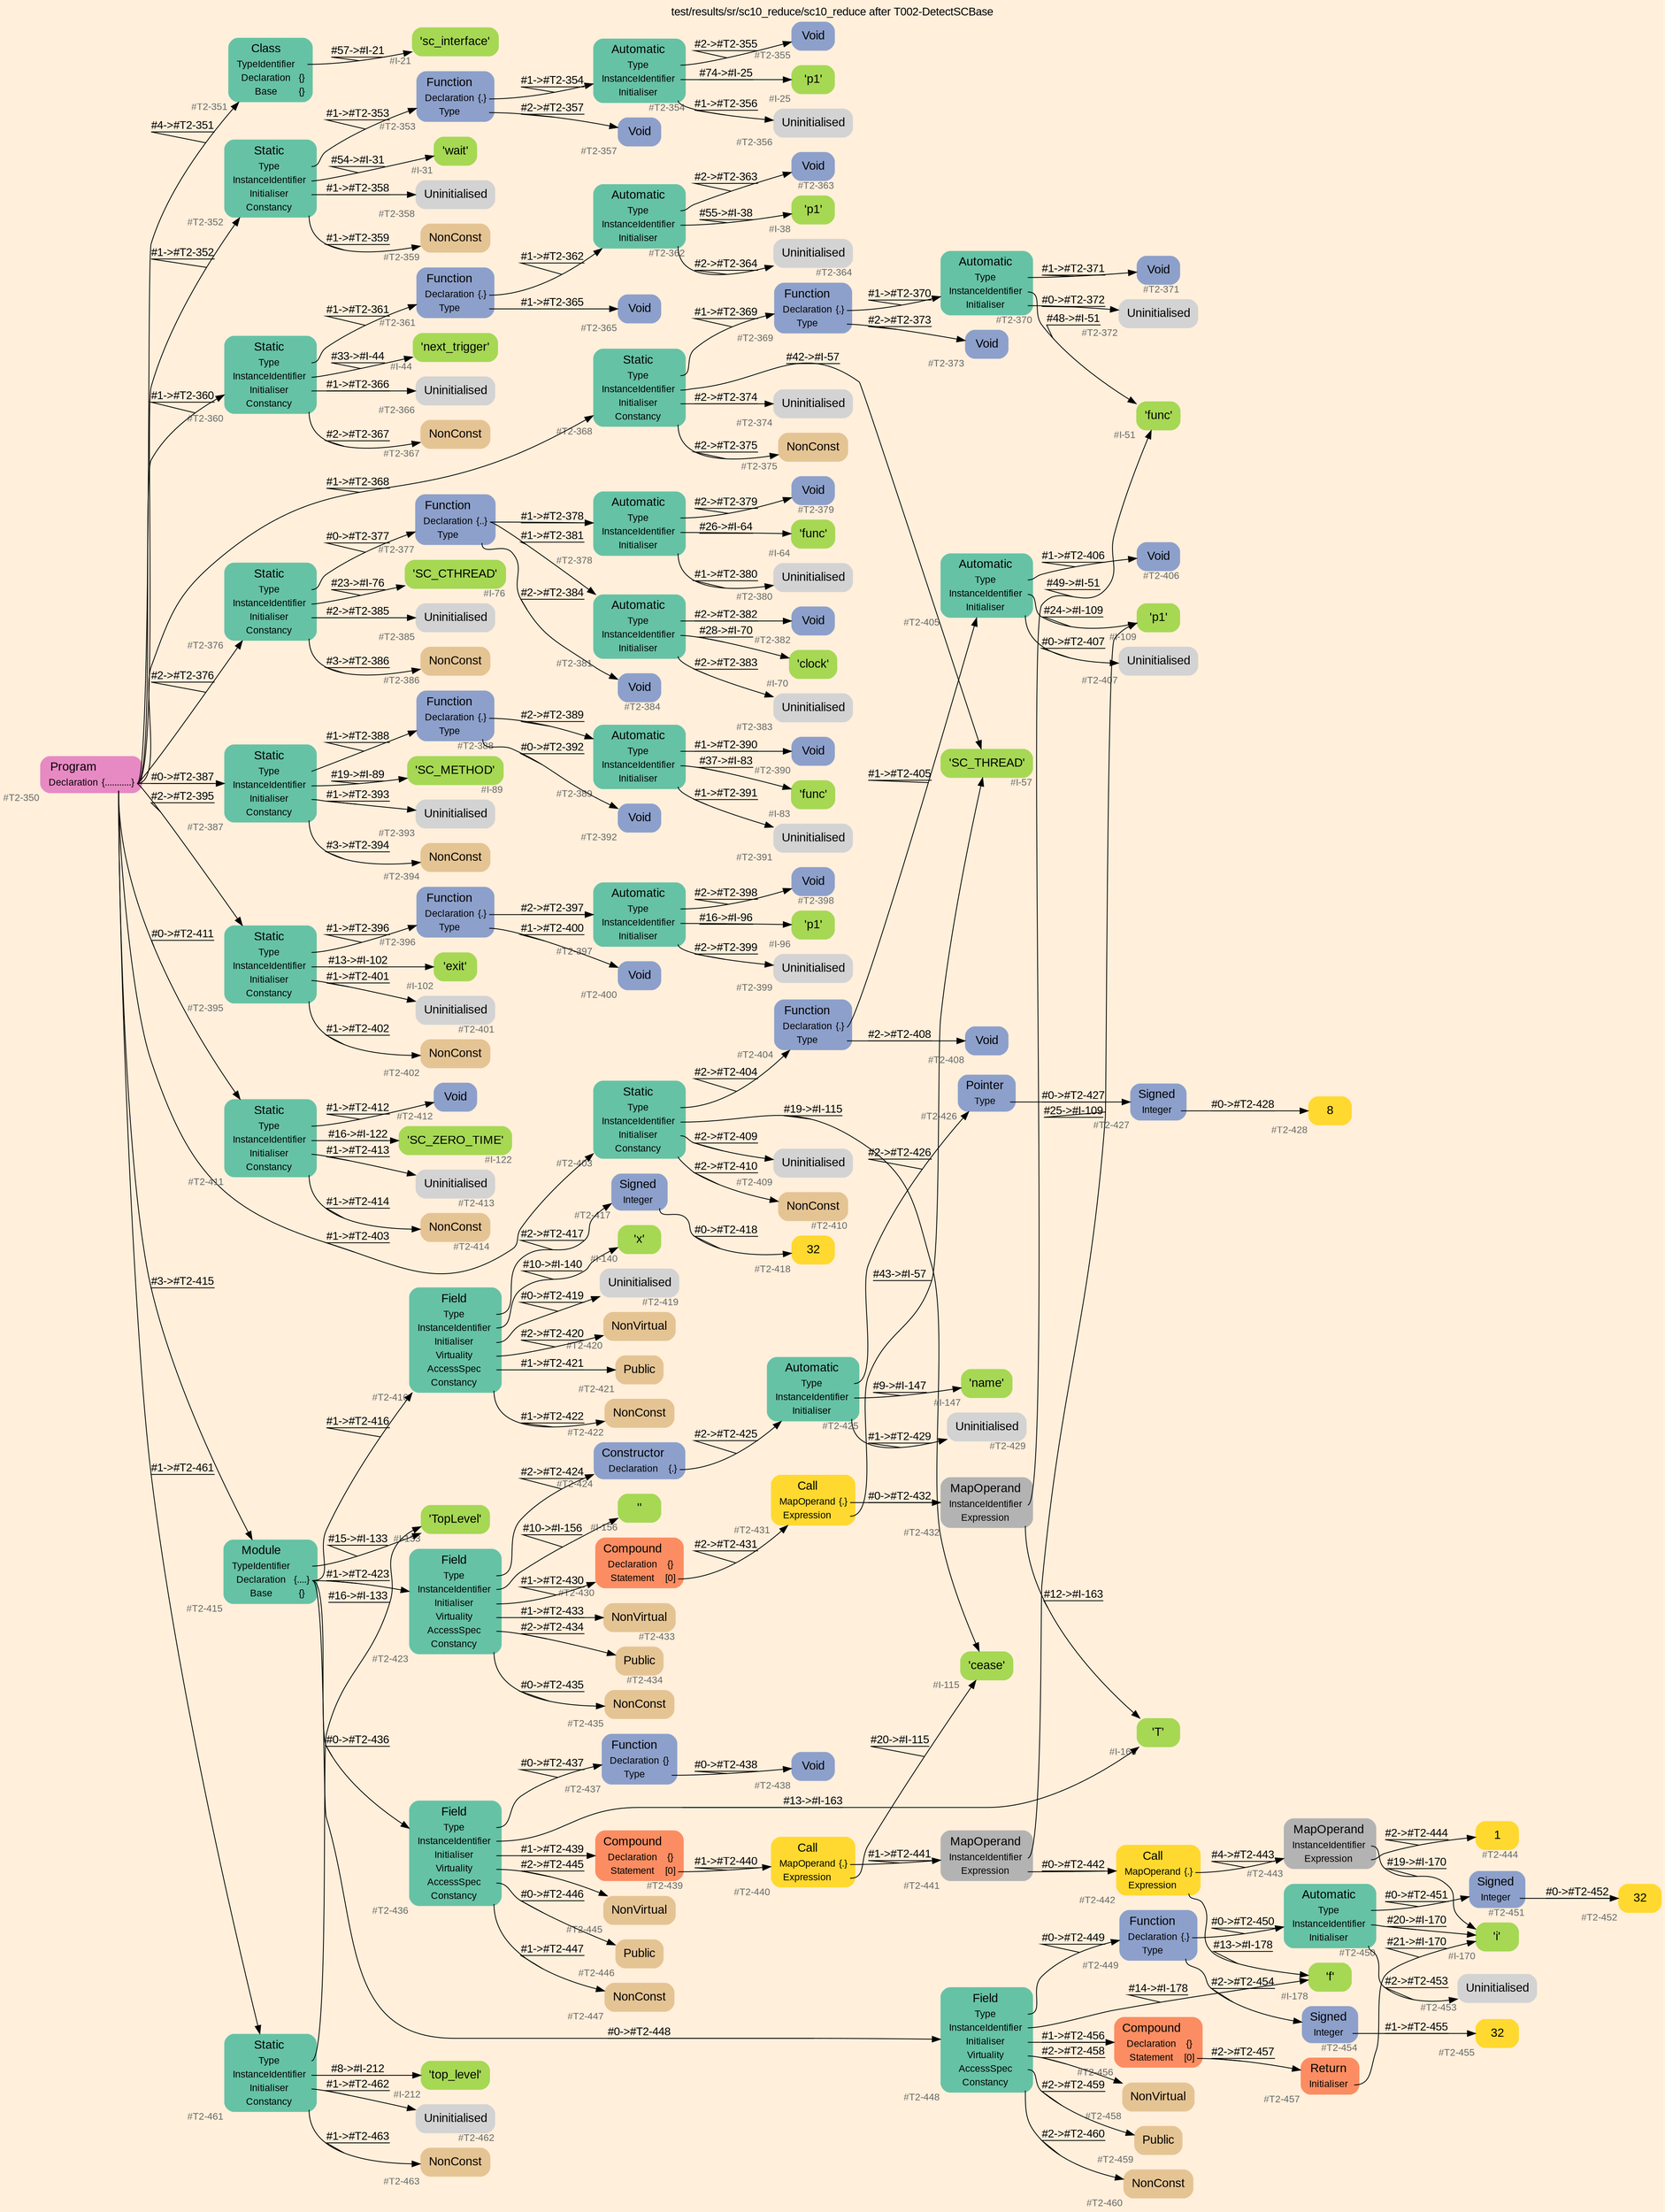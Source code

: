 digraph "test/results/sr/sc10_reduce/sc10_reduce after T002-DetectSCBase" {
label = "test/results/sr/sc10_reduce/sc10_reduce after T002-DetectSCBase"
labelloc = t
graph [
    rankdir = "LR"
    ranksep = 0.3
    bgcolor = antiquewhite1
    color = black
    fontcolor = black
    fontname = "Arial"
];
node [
    fontname = "Arial"
];
edge [
    fontname = "Arial"
];

// -------------------- node figure --------------------
// -------- block #T2-350 ----------
"#T2-350" [
    fillcolor = "/set28/4"
    xlabel = "#T2-350"
    fontsize = "12"
    fontcolor = grey40
    shape = "plaintext"
    label = <<TABLE BORDER="0" CELLBORDER="0" CELLSPACING="0">
     <TR><TD><FONT COLOR="black" POINT-SIZE="15">Program</FONT></TD></TR>
     <TR><TD><FONT COLOR="black" POINT-SIZE="12">Declaration</FONT></TD><TD PORT="port0"><FONT COLOR="black" POINT-SIZE="12">{...........}</FONT></TD></TR>
    </TABLE>>
    style = "rounded,filled"
];

// -------- block #T2-351 ----------
"#T2-351" [
    fillcolor = "/set28/1"
    xlabel = "#T2-351"
    fontsize = "12"
    fontcolor = grey40
    shape = "plaintext"
    label = <<TABLE BORDER="0" CELLBORDER="0" CELLSPACING="0">
     <TR><TD><FONT COLOR="black" POINT-SIZE="15">Class</FONT></TD></TR>
     <TR><TD><FONT COLOR="black" POINT-SIZE="12">TypeIdentifier</FONT></TD><TD PORT="port0"></TD></TR>
     <TR><TD><FONT COLOR="black" POINT-SIZE="12">Declaration</FONT></TD><TD PORT="port1"><FONT COLOR="black" POINT-SIZE="12">{}</FONT></TD></TR>
     <TR><TD><FONT COLOR="black" POINT-SIZE="12">Base</FONT></TD><TD PORT="port2"><FONT COLOR="black" POINT-SIZE="12">{}</FONT></TD></TR>
    </TABLE>>
    style = "rounded,filled"
];

// -------- block #I-21 ----------
"#I-21" [
    fillcolor = "/set28/5"
    xlabel = "#I-21"
    fontsize = "12"
    fontcolor = grey40
    shape = "plaintext"
    label = <<TABLE BORDER="0" CELLBORDER="0" CELLSPACING="0">
     <TR><TD><FONT COLOR="black" POINT-SIZE="15">'sc_interface'</FONT></TD></TR>
    </TABLE>>
    style = "rounded,filled"
];

// -------- block #T2-352 ----------
"#T2-352" [
    fillcolor = "/set28/1"
    xlabel = "#T2-352"
    fontsize = "12"
    fontcolor = grey40
    shape = "plaintext"
    label = <<TABLE BORDER="0" CELLBORDER="0" CELLSPACING="0">
     <TR><TD><FONT COLOR="black" POINT-SIZE="15">Static</FONT></TD></TR>
     <TR><TD><FONT COLOR="black" POINT-SIZE="12">Type</FONT></TD><TD PORT="port0"></TD></TR>
     <TR><TD><FONT COLOR="black" POINT-SIZE="12">InstanceIdentifier</FONT></TD><TD PORT="port1"></TD></TR>
     <TR><TD><FONT COLOR="black" POINT-SIZE="12">Initialiser</FONT></TD><TD PORT="port2"></TD></TR>
     <TR><TD><FONT COLOR="black" POINT-SIZE="12">Constancy</FONT></TD><TD PORT="port3"></TD></TR>
    </TABLE>>
    style = "rounded,filled"
];

// -------- block #T2-353 ----------
"#T2-353" [
    fillcolor = "/set28/3"
    xlabel = "#T2-353"
    fontsize = "12"
    fontcolor = grey40
    shape = "plaintext"
    label = <<TABLE BORDER="0" CELLBORDER="0" CELLSPACING="0">
     <TR><TD><FONT COLOR="black" POINT-SIZE="15">Function</FONT></TD></TR>
     <TR><TD><FONT COLOR="black" POINT-SIZE="12">Declaration</FONT></TD><TD PORT="port0"><FONT COLOR="black" POINT-SIZE="12">{.}</FONT></TD></TR>
     <TR><TD><FONT COLOR="black" POINT-SIZE="12">Type</FONT></TD><TD PORT="port1"></TD></TR>
    </TABLE>>
    style = "rounded,filled"
];

// -------- block #T2-354 ----------
"#T2-354" [
    fillcolor = "/set28/1"
    xlabel = "#T2-354"
    fontsize = "12"
    fontcolor = grey40
    shape = "plaintext"
    label = <<TABLE BORDER="0" CELLBORDER="0" CELLSPACING="0">
     <TR><TD><FONT COLOR="black" POINT-SIZE="15">Automatic</FONT></TD></TR>
     <TR><TD><FONT COLOR="black" POINT-SIZE="12">Type</FONT></TD><TD PORT="port0"></TD></TR>
     <TR><TD><FONT COLOR="black" POINT-SIZE="12">InstanceIdentifier</FONT></TD><TD PORT="port1"></TD></TR>
     <TR><TD><FONT COLOR="black" POINT-SIZE="12">Initialiser</FONT></TD><TD PORT="port2"></TD></TR>
    </TABLE>>
    style = "rounded,filled"
];

// -------- block #T2-355 ----------
"#T2-355" [
    fillcolor = "/set28/3"
    xlabel = "#T2-355"
    fontsize = "12"
    fontcolor = grey40
    shape = "plaintext"
    label = <<TABLE BORDER="0" CELLBORDER="0" CELLSPACING="0">
     <TR><TD><FONT COLOR="black" POINT-SIZE="15">Void</FONT></TD></TR>
    </TABLE>>
    style = "rounded,filled"
];

// -------- block #I-25 ----------
"#I-25" [
    fillcolor = "/set28/5"
    xlabel = "#I-25"
    fontsize = "12"
    fontcolor = grey40
    shape = "plaintext"
    label = <<TABLE BORDER="0" CELLBORDER="0" CELLSPACING="0">
     <TR><TD><FONT COLOR="black" POINT-SIZE="15">'p1'</FONT></TD></TR>
    </TABLE>>
    style = "rounded,filled"
];

// -------- block #T2-356 ----------
"#T2-356" [
    xlabel = "#T2-356"
    fontsize = "12"
    fontcolor = grey40
    shape = "plaintext"
    label = <<TABLE BORDER="0" CELLBORDER="0" CELLSPACING="0">
     <TR><TD><FONT COLOR="black" POINT-SIZE="15">Uninitialised</FONT></TD></TR>
    </TABLE>>
    style = "rounded,filled"
];

// -------- block #T2-357 ----------
"#T2-357" [
    fillcolor = "/set28/3"
    xlabel = "#T2-357"
    fontsize = "12"
    fontcolor = grey40
    shape = "plaintext"
    label = <<TABLE BORDER="0" CELLBORDER="0" CELLSPACING="0">
     <TR><TD><FONT COLOR="black" POINT-SIZE="15">Void</FONT></TD></TR>
    </TABLE>>
    style = "rounded,filled"
];

// -------- block #I-31 ----------
"#I-31" [
    fillcolor = "/set28/5"
    xlabel = "#I-31"
    fontsize = "12"
    fontcolor = grey40
    shape = "plaintext"
    label = <<TABLE BORDER="0" CELLBORDER="0" CELLSPACING="0">
     <TR><TD><FONT COLOR="black" POINT-SIZE="15">'wait'</FONT></TD></TR>
    </TABLE>>
    style = "rounded,filled"
];

// -------- block #T2-358 ----------
"#T2-358" [
    xlabel = "#T2-358"
    fontsize = "12"
    fontcolor = grey40
    shape = "plaintext"
    label = <<TABLE BORDER="0" CELLBORDER="0" CELLSPACING="0">
     <TR><TD><FONT COLOR="black" POINT-SIZE="15">Uninitialised</FONT></TD></TR>
    </TABLE>>
    style = "rounded,filled"
];

// -------- block #T2-359 ----------
"#T2-359" [
    fillcolor = "/set28/7"
    xlabel = "#T2-359"
    fontsize = "12"
    fontcolor = grey40
    shape = "plaintext"
    label = <<TABLE BORDER="0" CELLBORDER="0" CELLSPACING="0">
     <TR><TD><FONT COLOR="black" POINT-SIZE="15">NonConst</FONT></TD></TR>
    </TABLE>>
    style = "rounded,filled"
];

// -------- block #T2-360 ----------
"#T2-360" [
    fillcolor = "/set28/1"
    xlabel = "#T2-360"
    fontsize = "12"
    fontcolor = grey40
    shape = "plaintext"
    label = <<TABLE BORDER="0" CELLBORDER="0" CELLSPACING="0">
     <TR><TD><FONT COLOR="black" POINT-SIZE="15">Static</FONT></TD></TR>
     <TR><TD><FONT COLOR="black" POINT-SIZE="12">Type</FONT></TD><TD PORT="port0"></TD></TR>
     <TR><TD><FONT COLOR="black" POINT-SIZE="12">InstanceIdentifier</FONT></TD><TD PORT="port1"></TD></TR>
     <TR><TD><FONT COLOR="black" POINT-SIZE="12">Initialiser</FONT></TD><TD PORT="port2"></TD></TR>
     <TR><TD><FONT COLOR="black" POINT-SIZE="12">Constancy</FONT></TD><TD PORT="port3"></TD></TR>
    </TABLE>>
    style = "rounded,filled"
];

// -------- block #T2-361 ----------
"#T2-361" [
    fillcolor = "/set28/3"
    xlabel = "#T2-361"
    fontsize = "12"
    fontcolor = grey40
    shape = "plaintext"
    label = <<TABLE BORDER="0" CELLBORDER="0" CELLSPACING="0">
     <TR><TD><FONT COLOR="black" POINT-SIZE="15">Function</FONT></TD></TR>
     <TR><TD><FONT COLOR="black" POINT-SIZE="12">Declaration</FONT></TD><TD PORT="port0"><FONT COLOR="black" POINT-SIZE="12">{.}</FONT></TD></TR>
     <TR><TD><FONT COLOR="black" POINT-SIZE="12">Type</FONT></TD><TD PORT="port1"></TD></TR>
    </TABLE>>
    style = "rounded,filled"
];

// -------- block #T2-362 ----------
"#T2-362" [
    fillcolor = "/set28/1"
    xlabel = "#T2-362"
    fontsize = "12"
    fontcolor = grey40
    shape = "plaintext"
    label = <<TABLE BORDER="0" CELLBORDER="0" CELLSPACING="0">
     <TR><TD><FONT COLOR="black" POINT-SIZE="15">Automatic</FONT></TD></TR>
     <TR><TD><FONT COLOR="black" POINT-SIZE="12">Type</FONT></TD><TD PORT="port0"></TD></TR>
     <TR><TD><FONT COLOR="black" POINT-SIZE="12">InstanceIdentifier</FONT></TD><TD PORT="port1"></TD></TR>
     <TR><TD><FONT COLOR="black" POINT-SIZE="12">Initialiser</FONT></TD><TD PORT="port2"></TD></TR>
    </TABLE>>
    style = "rounded,filled"
];

// -------- block #T2-363 ----------
"#T2-363" [
    fillcolor = "/set28/3"
    xlabel = "#T2-363"
    fontsize = "12"
    fontcolor = grey40
    shape = "plaintext"
    label = <<TABLE BORDER="0" CELLBORDER="0" CELLSPACING="0">
     <TR><TD><FONT COLOR="black" POINT-SIZE="15">Void</FONT></TD></TR>
    </TABLE>>
    style = "rounded,filled"
];

// -------- block #I-38 ----------
"#I-38" [
    fillcolor = "/set28/5"
    xlabel = "#I-38"
    fontsize = "12"
    fontcolor = grey40
    shape = "plaintext"
    label = <<TABLE BORDER="0" CELLBORDER="0" CELLSPACING="0">
     <TR><TD><FONT COLOR="black" POINT-SIZE="15">'p1'</FONT></TD></TR>
    </TABLE>>
    style = "rounded,filled"
];

// -------- block #T2-364 ----------
"#T2-364" [
    xlabel = "#T2-364"
    fontsize = "12"
    fontcolor = grey40
    shape = "plaintext"
    label = <<TABLE BORDER="0" CELLBORDER="0" CELLSPACING="0">
     <TR><TD><FONT COLOR="black" POINT-SIZE="15">Uninitialised</FONT></TD></TR>
    </TABLE>>
    style = "rounded,filled"
];

// -------- block #T2-365 ----------
"#T2-365" [
    fillcolor = "/set28/3"
    xlabel = "#T2-365"
    fontsize = "12"
    fontcolor = grey40
    shape = "plaintext"
    label = <<TABLE BORDER="0" CELLBORDER="0" CELLSPACING="0">
     <TR><TD><FONT COLOR="black" POINT-SIZE="15">Void</FONT></TD></TR>
    </TABLE>>
    style = "rounded,filled"
];

// -------- block #I-44 ----------
"#I-44" [
    fillcolor = "/set28/5"
    xlabel = "#I-44"
    fontsize = "12"
    fontcolor = grey40
    shape = "plaintext"
    label = <<TABLE BORDER="0" CELLBORDER="0" CELLSPACING="0">
     <TR><TD><FONT COLOR="black" POINT-SIZE="15">'next_trigger'</FONT></TD></TR>
    </TABLE>>
    style = "rounded,filled"
];

// -------- block #T2-366 ----------
"#T2-366" [
    xlabel = "#T2-366"
    fontsize = "12"
    fontcolor = grey40
    shape = "plaintext"
    label = <<TABLE BORDER="0" CELLBORDER="0" CELLSPACING="0">
     <TR><TD><FONT COLOR="black" POINT-SIZE="15">Uninitialised</FONT></TD></TR>
    </TABLE>>
    style = "rounded,filled"
];

// -------- block #T2-367 ----------
"#T2-367" [
    fillcolor = "/set28/7"
    xlabel = "#T2-367"
    fontsize = "12"
    fontcolor = grey40
    shape = "plaintext"
    label = <<TABLE BORDER="0" CELLBORDER="0" CELLSPACING="0">
     <TR><TD><FONT COLOR="black" POINT-SIZE="15">NonConst</FONT></TD></TR>
    </TABLE>>
    style = "rounded,filled"
];

// -------- block #T2-368 ----------
"#T2-368" [
    fillcolor = "/set28/1"
    xlabel = "#T2-368"
    fontsize = "12"
    fontcolor = grey40
    shape = "plaintext"
    label = <<TABLE BORDER="0" CELLBORDER="0" CELLSPACING="0">
     <TR><TD><FONT COLOR="black" POINT-SIZE="15">Static</FONT></TD></TR>
     <TR><TD><FONT COLOR="black" POINT-SIZE="12">Type</FONT></TD><TD PORT="port0"></TD></TR>
     <TR><TD><FONT COLOR="black" POINT-SIZE="12">InstanceIdentifier</FONT></TD><TD PORT="port1"></TD></TR>
     <TR><TD><FONT COLOR="black" POINT-SIZE="12">Initialiser</FONT></TD><TD PORT="port2"></TD></TR>
     <TR><TD><FONT COLOR="black" POINT-SIZE="12">Constancy</FONT></TD><TD PORT="port3"></TD></TR>
    </TABLE>>
    style = "rounded,filled"
];

// -------- block #T2-369 ----------
"#T2-369" [
    fillcolor = "/set28/3"
    xlabel = "#T2-369"
    fontsize = "12"
    fontcolor = grey40
    shape = "plaintext"
    label = <<TABLE BORDER="0" CELLBORDER="0" CELLSPACING="0">
     <TR><TD><FONT COLOR="black" POINT-SIZE="15">Function</FONT></TD></TR>
     <TR><TD><FONT COLOR="black" POINT-SIZE="12">Declaration</FONT></TD><TD PORT="port0"><FONT COLOR="black" POINT-SIZE="12">{.}</FONT></TD></TR>
     <TR><TD><FONT COLOR="black" POINT-SIZE="12">Type</FONT></TD><TD PORT="port1"></TD></TR>
    </TABLE>>
    style = "rounded,filled"
];

// -------- block #T2-370 ----------
"#T2-370" [
    fillcolor = "/set28/1"
    xlabel = "#T2-370"
    fontsize = "12"
    fontcolor = grey40
    shape = "plaintext"
    label = <<TABLE BORDER="0" CELLBORDER="0" CELLSPACING="0">
     <TR><TD><FONT COLOR="black" POINT-SIZE="15">Automatic</FONT></TD></TR>
     <TR><TD><FONT COLOR="black" POINT-SIZE="12">Type</FONT></TD><TD PORT="port0"></TD></TR>
     <TR><TD><FONT COLOR="black" POINT-SIZE="12">InstanceIdentifier</FONT></TD><TD PORT="port1"></TD></TR>
     <TR><TD><FONT COLOR="black" POINT-SIZE="12">Initialiser</FONT></TD><TD PORT="port2"></TD></TR>
    </TABLE>>
    style = "rounded,filled"
];

// -------- block #T2-371 ----------
"#T2-371" [
    fillcolor = "/set28/3"
    xlabel = "#T2-371"
    fontsize = "12"
    fontcolor = grey40
    shape = "plaintext"
    label = <<TABLE BORDER="0" CELLBORDER="0" CELLSPACING="0">
     <TR><TD><FONT COLOR="black" POINT-SIZE="15">Void</FONT></TD></TR>
    </TABLE>>
    style = "rounded,filled"
];

// -------- block #I-51 ----------
"#I-51" [
    fillcolor = "/set28/5"
    xlabel = "#I-51"
    fontsize = "12"
    fontcolor = grey40
    shape = "plaintext"
    label = <<TABLE BORDER="0" CELLBORDER="0" CELLSPACING="0">
     <TR><TD><FONT COLOR="black" POINT-SIZE="15">'func'</FONT></TD></TR>
    </TABLE>>
    style = "rounded,filled"
];

// -------- block #T2-372 ----------
"#T2-372" [
    xlabel = "#T2-372"
    fontsize = "12"
    fontcolor = grey40
    shape = "plaintext"
    label = <<TABLE BORDER="0" CELLBORDER="0" CELLSPACING="0">
     <TR><TD><FONT COLOR="black" POINT-SIZE="15">Uninitialised</FONT></TD></TR>
    </TABLE>>
    style = "rounded,filled"
];

// -------- block #T2-373 ----------
"#T2-373" [
    fillcolor = "/set28/3"
    xlabel = "#T2-373"
    fontsize = "12"
    fontcolor = grey40
    shape = "plaintext"
    label = <<TABLE BORDER="0" CELLBORDER="0" CELLSPACING="0">
     <TR><TD><FONT COLOR="black" POINT-SIZE="15">Void</FONT></TD></TR>
    </TABLE>>
    style = "rounded,filled"
];

// -------- block #I-57 ----------
"#I-57" [
    fillcolor = "/set28/5"
    xlabel = "#I-57"
    fontsize = "12"
    fontcolor = grey40
    shape = "plaintext"
    label = <<TABLE BORDER="0" CELLBORDER="0" CELLSPACING="0">
     <TR><TD><FONT COLOR="black" POINT-SIZE="15">'SC_THREAD'</FONT></TD></TR>
    </TABLE>>
    style = "rounded,filled"
];

// -------- block #T2-374 ----------
"#T2-374" [
    xlabel = "#T2-374"
    fontsize = "12"
    fontcolor = grey40
    shape = "plaintext"
    label = <<TABLE BORDER="0" CELLBORDER="0" CELLSPACING="0">
     <TR><TD><FONT COLOR="black" POINT-SIZE="15">Uninitialised</FONT></TD></TR>
    </TABLE>>
    style = "rounded,filled"
];

// -------- block #T2-375 ----------
"#T2-375" [
    fillcolor = "/set28/7"
    xlabel = "#T2-375"
    fontsize = "12"
    fontcolor = grey40
    shape = "plaintext"
    label = <<TABLE BORDER="0" CELLBORDER="0" CELLSPACING="0">
     <TR><TD><FONT COLOR="black" POINT-SIZE="15">NonConst</FONT></TD></TR>
    </TABLE>>
    style = "rounded,filled"
];

// -------- block #T2-376 ----------
"#T2-376" [
    fillcolor = "/set28/1"
    xlabel = "#T2-376"
    fontsize = "12"
    fontcolor = grey40
    shape = "plaintext"
    label = <<TABLE BORDER="0" CELLBORDER="0" CELLSPACING="0">
     <TR><TD><FONT COLOR="black" POINT-SIZE="15">Static</FONT></TD></TR>
     <TR><TD><FONT COLOR="black" POINT-SIZE="12">Type</FONT></TD><TD PORT="port0"></TD></TR>
     <TR><TD><FONT COLOR="black" POINT-SIZE="12">InstanceIdentifier</FONT></TD><TD PORT="port1"></TD></TR>
     <TR><TD><FONT COLOR="black" POINT-SIZE="12">Initialiser</FONT></TD><TD PORT="port2"></TD></TR>
     <TR><TD><FONT COLOR="black" POINT-SIZE="12">Constancy</FONT></TD><TD PORT="port3"></TD></TR>
    </TABLE>>
    style = "rounded,filled"
];

// -------- block #T2-377 ----------
"#T2-377" [
    fillcolor = "/set28/3"
    xlabel = "#T2-377"
    fontsize = "12"
    fontcolor = grey40
    shape = "plaintext"
    label = <<TABLE BORDER="0" CELLBORDER="0" CELLSPACING="0">
     <TR><TD><FONT COLOR="black" POINT-SIZE="15">Function</FONT></TD></TR>
     <TR><TD><FONT COLOR="black" POINT-SIZE="12">Declaration</FONT></TD><TD PORT="port0"><FONT COLOR="black" POINT-SIZE="12">{..}</FONT></TD></TR>
     <TR><TD><FONT COLOR="black" POINT-SIZE="12">Type</FONT></TD><TD PORT="port1"></TD></TR>
    </TABLE>>
    style = "rounded,filled"
];

// -------- block #T2-378 ----------
"#T2-378" [
    fillcolor = "/set28/1"
    xlabel = "#T2-378"
    fontsize = "12"
    fontcolor = grey40
    shape = "plaintext"
    label = <<TABLE BORDER="0" CELLBORDER="0" CELLSPACING="0">
     <TR><TD><FONT COLOR="black" POINT-SIZE="15">Automatic</FONT></TD></TR>
     <TR><TD><FONT COLOR="black" POINT-SIZE="12">Type</FONT></TD><TD PORT="port0"></TD></TR>
     <TR><TD><FONT COLOR="black" POINT-SIZE="12">InstanceIdentifier</FONT></TD><TD PORT="port1"></TD></TR>
     <TR><TD><FONT COLOR="black" POINT-SIZE="12">Initialiser</FONT></TD><TD PORT="port2"></TD></TR>
    </TABLE>>
    style = "rounded,filled"
];

// -------- block #T2-379 ----------
"#T2-379" [
    fillcolor = "/set28/3"
    xlabel = "#T2-379"
    fontsize = "12"
    fontcolor = grey40
    shape = "plaintext"
    label = <<TABLE BORDER="0" CELLBORDER="0" CELLSPACING="0">
     <TR><TD><FONT COLOR="black" POINT-SIZE="15">Void</FONT></TD></TR>
    </TABLE>>
    style = "rounded,filled"
];

// -------- block #I-64 ----------
"#I-64" [
    fillcolor = "/set28/5"
    xlabel = "#I-64"
    fontsize = "12"
    fontcolor = grey40
    shape = "plaintext"
    label = <<TABLE BORDER="0" CELLBORDER="0" CELLSPACING="0">
     <TR><TD><FONT COLOR="black" POINT-SIZE="15">'func'</FONT></TD></TR>
    </TABLE>>
    style = "rounded,filled"
];

// -------- block #T2-380 ----------
"#T2-380" [
    xlabel = "#T2-380"
    fontsize = "12"
    fontcolor = grey40
    shape = "plaintext"
    label = <<TABLE BORDER="0" CELLBORDER="0" CELLSPACING="0">
     <TR><TD><FONT COLOR="black" POINT-SIZE="15">Uninitialised</FONT></TD></TR>
    </TABLE>>
    style = "rounded,filled"
];

// -------- block #T2-381 ----------
"#T2-381" [
    fillcolor = "/set28/1"
    xlabel = "#T2-381"
    fontsize = "12"
    fontcolor = grey40
    shape = "plaintext"
    label = <<TABLE BORDER="0" CELLBORDER="0" CELLSPACING="0">
     <TR><TD><FONT COLOR="black" POINT-SIZE="15">Automatic</FONT></TD></TR>
     <TR><TD><FONT COLOR="black" POINT-SIZE="12">Type</FONT></TD><TD PORT="port0"></TD></TR>
     <TR><TD><FONT COLOR="black" POINT-SIZE="12">InstanceIdentifier</FONT></TD><TD PORT="port1"></TD></TR>
     <TR><TD><FONT COLOR="black" POINT-SIZE="12">Initialiser</FONT></TD><TD PORT="port2"></TD></TR>
    </TABLE>>
    style = "rounded,filled"
];

// -------- block #T2-382 ----------
"#T2-382" [
    fillcolor = "/set28/3"
    xlabel = "#T2-382"
    fontsize = "12"
    fontcolor = grey40
    shape = "plaintext"
    label = <<TABLE BORDER="0" CELLBORDER="0" CELLSPACING="0">
     <TR><TD><FONT COLOR="black" POINT-SIZE="15">Void</FONT></TD></TR>
    </TABLE>>
    style = "rounded,filled"
];

// -------- block #I-70 ----------
"#I-70" [
    fillcolor = "/set28/5"
    xlabel = "#I-70"
    fontsize = "12"
    fontcolor = grey40
    shape = "plaintext"
    label = <<TABLE BORDER="0" CELLBORDER="0" CELLSPACING="0">
     <TR><TD><FONT COLOR="black" POINT-SIZE="15">'clock'</FONT></TD></TR>
    </TABLE>>
    style = "rounded,filled"
];

// -------- block #T2-383 ----------
"#T2-383" [
    xlabel = "#T2-383"
    fontsize = "12"
    fontcolor = grey40
    shape = "plaintext"
    label = <<TABLE BORDER="0" CELLBORDER="0" CELLSPACING="0">
     <TR><TD><FONT COLOR="black" POINT-SIZE="15">Uninitialised</FONT></TD></TR>
    </TABLE>>
    style = "rounded,filled"
];

// -------- block #T2-384 ----------
"#T2-384" [
    fillcolor = "/set28/3"
    xlabel = "#T2-384"
    fontsize = "12"
    fontcolor = grey40
    shape = "plaintext"
    label = <<TABLE BORDER="0" CELLBORDER="0" CELLSPACING="0">
     <TR><TD><FONT COLOR="black" POINT-SIZE="15">Void</FONT></TD></TR>
    </TABLE>>
    style = "rounded,filled"
];

// -------- block #I-76 ----------
"#I-76" [
    fillcolor = "/set28/5"
    xlabel = "#I-76"
    fontsize = "12"
    fontcolor = grey40
    shape = "plaintext"
    label = <<TABLE BORDER="0" CELLBORDER="0" CELLSPACING="0">
     <TR><TD><FONT COLOR="black" POINT-SIZE="15">'SC_CTHREAD'</FONT></TD></TR>
    </TABLE>>
    style = "rounded,filled"
];

// -------- block #T2-385 ----------
"#T2-385" [
    xlabel = "#T2-385"
    fontsize = "12"
    fontcolor = grey40
    shape = "plaintext"
    label = <<TABLE BORDER="0" CELLBORDER="0" CELLSPACING="0">
     <TR><TD><FONT COLOR="black" POINT-SIZE="15">Uninitialised</FONT></TD></TR>
    </TABLE>>
    style = "rounded,filled"
];

// -------- block #T2-386 ----------
"#T2-386" [
    fillcolor = "/set28/7"
    xlabel = "#T2-386"
    fontsize = "12"
    fontcolor = grey40
    shape = "plaintext"
    label = <<TABLE BORDER="0" CELLBORDER="0" CELLSPACING="0">
     <TR><TD><FONT COLOR="black" POINT-SIZE="15">NonConst</FONT></TD></TR>
    </TABLE>>
    style = "rounded,filled"
];

// -------- block #T2-387 ----------
"#T2-387" [
    fillcolor = "/set28/1"
    xlabel = "#T2-387"
    fontsize = "12"
    fontcolor = grey40
    shape = "plaintext"
    label = <<TABLE BORDER="0" CELLBORDER="0" CELLSPACING="0">
     <TR><TD><FONT COLOR="black" POINT-SIZE="15">Static</FONT></TD></TR>
     <TR><TD><FONT COLOR="black" POINT-SIZE="12">Type</FONT></TD><TD PORT="port0"></TD></TR>
     <TR><TD><FONT COLOR="black" POINT-SIZE="12">InstanceIdentifier</FONT></TD><TD PORT="port1"></TD></TR>
     <TR><TD><FONT COLOR="black" POINT-SIZE="12">Initialiser</FONT></TD><TD PORT="port2"></TD></TR>
     <TR><TD><FONT COLOR="black" POINT-SIZE="12">Constancy</FONT></TD><TD PORT="port3"></TD></TR>
    </TABLE>>
    style = "rounded,filled"
];

// -------- block #T2-388 ----------
"#T2-388" [
    fillcolor = "/set28/3"
    xlabel = "#T2-388"
    fontsize = "12"
    fontcolor = grey40
    shape = "plaintext"
    label = <<TABLE BORDER="0" CELLBORDER="0" CELLSPACING="0">
     <TR><TD><FONT COLOR="black" POINT-SIZE="15">Function</FONT></TD></TR>
     <TR><TD><FONT COLOR="black" POINT-SIZE="12">Declaration</FONT></TD><TD PORT="port0"><FONT COLOR="black" POINT-SIZE="12">{.}</FONT></TD></TR>
     <TR><TD><FONT COLOR="black" POINT-SIZE="12">Type</FONT></TD><TD PORT="port1"></TD></TR>
    </TABLE>>
    style = "rounded,filled"
];

// -------- block #T2-389 ----------
"#T2-389" [
    fillcolor = "/set28/1"
    xlabel = "#T2-389"
    fontsize = "12"
    fontcolor = grey40
    shape = "plaintext"
    label = <<TABLE BORDER="0" CELLBORDER="0" CELLSPACING="0">
     <TR><TD><FONT COLOR="black" POINT-SIZE="15">Automatic</FONT></TD></TR>
     <TR><TD><FONT COLOR="black" POINT-SIZE="12">Type</FONT></TD><TD PORT="port0"></TD></TR>
     <TR><TD><FONT COLOR="black" POINT-SIZE="12">InstanceIdentifier</FONT></TD><TD PORT="port1"></TD></TR>
     <TR><TD><FONT COLOR="black" POINT-SIZE="12">Initialiser</FONT></TD><TD PORT="port2"></TD></TR>
    </TABLE>>
    style = "rounded,filled"
];

// -------- block #T2-390 ----------
"#T2-390" [
    fillcolor = "/set28/3"
    xlabel = "#T2-390"
    fontsize = "12"
    fontcolor = grey40
    shape = "plaintext"
    label = <<TABLE BORDER="0" CELLBORDER="0" CELLSPACING="0">
     <TR><TD><FONT COLOR="black" POINT-SIZE="15">Void</FONT></TD></TR>
    </TABLE>>
    style = "rounded,filled"
];

// -------- block #I-83 ----------
"#I-83" [
    fillcolor = "/set28/5"
    xlabel = "#I-83"
    fontsize = "12"
    fontcolor = grey40
    shape = "plaintext"
    label = <<TABLE BORDER="0" CELLBORDER="0" CELLSPACING="0">
     <TR><TD><FONT COLOR="black" POINT-SIZE="15">'func'</FONT></TD></TR>
    </TABLE>>
    style = "rounded,filled"
];

// -------- block #T2-391 ----------
"#T2-391" [
    xlabel = "#T2-391"
    fontsize = "12"
    fontcolor = grey40
    shape = "plaintext"
    label = <<TABLE BORDER="0" CELLBORDER="0" CELLSPACING="0">
     <TR><TD><FONT COLOR="black" POINT-SIZE="15">Uninitialised</FONT></TD></TR>
    </TABLE>>
    style = "rounded,filled"
];

// -------- block #T2-392 ----------
"#T2-392" [
    fillcolor = "/set28/3"
    xlabel = "#T2-392"
    fontsize = "12"
    fontcolor = grey40
    shape = "plaintext"
    label = <<TABLE BORDER="0" CELLBORDER="0" CELLSPACING="0">
     <TR><TD><FONT COLOR="black" POINT-SIZE="15">Void</FONT></TD></TR>
    </TABLE>>
    style = "rounded,filled"
];

// -------- block #I-89 ----------
"#I-89" [
    fillcolor = "/set28/5"
    xlabel = "#I-89"
    fontsize = "12"
    fontcolor = grey40
    shape = "plaintext"
    label = <<TABLE BORDER="0" CELLBORDER="0" CELLSPACING="0">
     <TR><TD><FONT COLOR="black" POINT-SIZE="15">'SC_METHOD'</FONT></TD></TR>
    </TABLE>>
    style = "rounded,filled"
];

// -------- block #T2-393 ----------
"#T2-393" [
    xlabel = "#T2-393"
    fontsize = "12"
    fontcolor = grey40
    shape = "plaintext"
    label = <<TABLE BORDER="0" CELLBORDER="0" CELLSPACING="0">
     <TR><TD><FONT COLOR="black" POINT-SIZE="15">Uninitialised</FONT></TD></TR>
    </TABLE>>
    style = "rounded,filled"
];

// -------- block #T2-394 ----------
"#T2-394" [
    fillcolor = "/set28/7"
    xlabel = "#T2-394"
    fontsize = "12"
    fontcolor = grey40
    shape = "plaintext"
    label = <<TABLE BORDER="0" CELLBORDER="0" CELLSPACING="0">
     <TR><TD><FONT COLOR="black" POINT-SIZE="15">NonConst</FONT></TD></TR>
    </TABLE>>
    style = "rounded,filled"
];

// -------- block #T2-395 ----------
"#T2-395" [
    fillcolor = "/set28/1"
    xlabel = "#T2-395"
    fontsize = "12"
    fontcolor = grey40
    shape = "plaintext"
    label = <<TABLE BORDER="0" CELLBORDER="0" CELLSPACING="0">
     <TR><TD><FONT COLOR="black" POINT-SIZE="15">Static</FONT></TD></TR>
     <TR><TD><FONT COLOR="black" POINT-SIZE="12">Type</FONT></TD><TD PORT="port0"></TD></TR>
     <TR><TD><FONT COLOR="black" POINT-SIZE="12">InstanceIdentifier</FONT></TD><TD PORT="port1"></TD></TR>
     <TR><TD><FONT COLOR="black" POINT-SIZE="12">Initialiser</FONT></TD><TD PORT="port2"></TD></TR>
     <TR><TD><FONT COLOR="black" POINT-SIZE="12">Constancy</FONT></TD><TD PORT="port3"></TD></TR>
    </TABLE>>
    style = "rounded,filled"
];

// -------- block #T2-396 ----------
"#T2-396" [
    fillcolor = "/set28/3"
    xlabel = "#T2-396"
    fontsize = "12"
    fontcolor = grey40
    shape = "plaintext"
    label = <<TABLE BORDER="0" CELLBORDER="0" CELLSPACING="0">
     <TR><TD><FONT COLOR="black" POINT-SIZE="15">Function</FONT></TD></TR>
     <TR><TD><FONT COLOR="black" POINT-SIZE="12">Declaration</FONT></TD><TD PORT="port0"><FONT COLOR="black" POINT-SIZE="12">{.}</FONT></TD></TR>
     <TR><TD><FONT COLOR="black" POINT-SIZE="12">Type</FONT></TD><TD PORT="port1"></TD></TR>
    </TABLE>>
    style = "rounded,filled"
];

// -------- block #T2-397 ----------
"#T2-397" [
    fillcolor = "/set28/1"
    xlabel = "#T2-397"
    fontsize = "12"
    fontcolor = grey40
    shape = "plaintext"
    label = <<TABLE BORDER="0" CELLBORDER="0" CELLSPACING="0">
     <TR><TD><FONT COLOR="black" POINT-SIZE="15">Automatic</FONT></TD></TR>
     <TR><TD><FONT COLOR="black" POINT-SIZE="12">Type</FONT></TD><TD PORT="port0"></TD></TR>
     <TR><TD><FONT COLOR="black" POINT-SIZE="12">InstanceIdentifier</FONT></TD><TD PORT="port1"></TD></TR>
     <TR><TD><FONT COLOR="black" POINT-SIZE="12">Initialiser</FONT></TD><TD PORT="port2"></TD></TR>
    </TABLE>>
    style = "rounded,filled"
];

// -------- block #T2-398 ----------
"#T2-398" [
    fillcolor = "/set28/3"
    xlabel = "#T2-398"
    fontsize = "12"
    fontcolor = grey40
    shape = "plaintext"
    label = <<TABLE BORDER="0" CELLBORDER="0" CELLSPACING="0">
     <TR><TD><FONT COLOR="black" POINT-SIZE="15">Void</FONT></TD></TR>
    </TABLE>>
    style = "rounded,filled"
];

// -------- block #I-96 ----------
"#I-96" [
    fillcolor = "/set28/5"
    xlabel = "#I-96"
    fontsize = "12"
    fontcolor = grey40
    shape = "plaintext"
    label = <<TABLE BORDER="0" CELLBORDER="0" CELLSPACING="0">
     <TR><TD><FONT COLOR="black" POINT-SIZE="15">'p1'</FONT></TD></TR>
    </TABLE>>
    style = "rounded,filled"
];

// -------- block #T2-399 ----------
"#T2-399" [
    xlabel = "#T2-399"
    fontsize = "12"
    fontcolor = grey40
    shape = "plaintext"
    label = <<TABLE BORDER="0" CELLBORDER="0" CELLSPACING="0">
     <TR><TD><FONT COLOR="black" POINT-SIZE="15">Uninitialised</FONT></TD></TR>
    </TABLE>>
    style = "rounded,filled"
];

// -------- block #T2-400 ----------
"#T2-400" [
    fillcolor = "/set28/3"
    xlabel = "#T2-400"
    fontsize = "12"
    fontcolor = grey40
    shape = "plaintext"
    label = <<TABLE BORDER="0" CELLBORDER="0" CELLSPACING="0">
     <TR><TD><FONT COLOR="black" POINT-SIZE="15">Void</FONT></TD></TR>
    </TABLE>>
    style = "rounded,filled"
];

// -------- block #I-102 ----------
"#I-102" [
    fillcolor = "/set28/5"
    xlabel = "#I-102"
    fontsize = "12"
    fontcolor = grey40
    shape = "plaintext"
    label = <<TABLE BORDER="0" CELLBORDER="0" CELLSPACING="0">
     <TR><TD><FONT COLOR="black" POINT-SIZE="15">'exit'</FONT></TD></TR>
    </TABLE>>
    style = "rounded,filled"
];

// -------- block #T2-401 ----------
"#T2-401" [
    xlabel = "#T2-401"
    fontsize = "12"
    fontcolor = grey40
    shape = "plaintext"
    label = <<TABLE BORDER="0" CELLBORDER="0" CELLSPACING="0">
     <TR><TD><FONT COLOR="black" POINT-SIZE="15">Uninitialised</FONT></TD></TR>
    </TABLE>>
    style = "rounded,filled"
];

// -------- block #T2-402 ----------
"#T2-402" [
    fillcolor = "/set28/7"
    xlabel = "#T2-402"
    fontsize = "12"
    fontcolor = grey40
    shape = "plaintext"
    label = <<TABLE BORDER="0" CELLBORDER="0" CELLSPACING="0">
     <TR><TD><FONT COLOR="black" POINT-SIZE="15">NonConst</FONT></TD></TR>
    </TABLE>>
    style = "rounded,filled"
];

// -------- block #T2-403 ----------
"#T2-403" [
    fillcolor = "/set28/1"
    xlabel = "#T2-403"
    fontsize = "12"
    fontcolor = grey40
    shape = "plaintext"
    label = <<TABLE BORDER="0" CELLBORDER="0" CELLSPACING="0">
     <TR><TD><FONT COLOR="black" POINT-SIZE="15">Static</FONT></TD></TR>
     <TR><TD><FONT COLOR="black" POINT-SIZE="12">Type</FONT></TD><TD PORT="port0"></TD></TR>
     <TR><TD><FONT COLOR="black" POINT-SIZE="12">InstanceIdentifier</FONT></TD><TD PORT="port1"></TD></TR>
     <TR><TD><FONT COLOR="black" POINT-SIZE="12">Initialiser</FONT></TD><TD PORT="port2"></TD></TR>
     <TR><TD><FONT COLOR="black" POINT-SIZE="12">Constancy</FONT></TD><TD PORT="port3"></TD></TR>
    </TABLE>>
    style = "rounded,filled"
];

// -------- block #T2-404 ----------
"#T2-404" [
    fillcolor = "/set28/3"
    xlabel = "#T2-404"
    fontsize = "12"
    fontcolor = grey40
    shape = "plaintext"
    label = <<TABLE BORDER="0" CELLBORDER="0" CELLSPACING="0">
     <TR><TD><FONT COLOR="black" POINT-SIZE="15">Function</FONT></TD></TR>
     <TR><TD><FONT COLOR="black" POINT-SIZE="12">Declaration</FONT></TD><TD PORT="port0"><FONT COLOR="black" POINT-SIZE="12">{.}</FONT></TD></TR>
     <TR><TD><FONT COLOR="black" POINT-SIZE="12">Type</FONT></TD><TD PORT="port1"></TD></TR>
    </TABLE>>
    style = "rounded,filled"
];

// -------- block #T2-405 ----------
"#T2-405" [
    fillcolor = "/set28/1"
    xlabel = "#T2-405"
    fontsize = "12"
    fontcolor = grey40
    shape = "plaintext"
    label = <<TABLE BORDER="0" CELLBORDER="0" CELLSPACING="0">
     <TR><TD><FONT COLOR="black" POINT-SIZE="15">Automatic</FONT></TD></TR>
     <TR><TD><FONT COLOR="black" POINT-SIZE="12">Type</FONT></TD><TD PORT="port0"></TD></TR>
     <TR><TD><FONT COLOR="black" POINT-SIZE="12">InstanceIdentifier</FONT></TD><TD PORT="port1"></TD></TR>
     <TR><TD><FONT COLOR="black" POINT-SIZE="12">Initialiser</FONT></TD><TD PORT="port2"></TD></TR>
    </TABLE>>
    style = "rounded,filled"
];

// -------- block #T2-406 ----------
"#T2-406" [
    fillcolor = "/set28/3"
    xlabel = "#T2-406"
    fontsize = "12"
    fontcolor = grey40
    shape = "plaintext"
    label = <<TABLE BORDER="0" CELLBORDER="0" CELLSPACING="0">
     <TR><TD><FONT COLOR="black" POINT-SIZE="15">Void</FONT></TD></TR>
    </TABLE>>
    style = "rounded,filled"
];

// -------- block #I-109 ----------
"#I-109" [
    fillcolor = "/set28/5"
    xlabel = "#I-109"
    fontsize = "12"
    fontcolor = grey40
    shape = "plaintext"
    label = <<TABLE BORDER="0" CELLBORDER="0" CELLSPACING="0">
     <TR><TD><FONT COLOR="black" POINT-SIZE="15">'p1'</FONT></TD></TR>
    </TABLE>>
    style = "rounded,filled"
];

// -------- block #T2-407 ----------
"#T2-407" [
    xlabel = "#T2-407"
    fontsize = "12"
    fontcolor = grey40
    shape = "plaintext"
    label = <<TABLE BORDER="0" CELLBORDER="0" CELLSPACING="0">
     <TR><TD><FONT COLOR="black" POINT-SIZE="15">Uninitialised</FONT></TD></TR>
    </TABLE>>
    style = "rounded,filled"
];

// -------- block #T2-408 ----------
"#T2-408" [
    fillcolor = "/set28/3"
    xlabel = "#T2-408"
    fontsize = "12"
    fontcolor = grey40
    shape = "plaintext"
    label = <<TABLE BORDER="0" CELLBORDER="0" CELLSPACING="0">
     <TR><TD><FONT COLOR="black" POINT-SIZE="15">Void</FONT></TD></TR>
    </TABLE>>
    style = "rounded,filled"
];

// -------- block #I-115 ----------
"#I-115" [
    fillcolor = "/set28/5"
    xlabel = "#I-115"
    fontsize = "12"
    fontcolor = grey40
    shape = "plaintext"
    label = <<TABLE BORDER="0" CELLBORDER="0" CELLSPACING="0">
     <TR><TD><FONT COLOR="black" POINT-SIZE="15">'cease'</FONT></TD></TR>
    </TABLE>>
    style = "rounded,filled"
];

// -------- block #T2-409 ----------
"#T2-409" [
    xlabel = "#T2-409"
    fontsize = "12"
    fontcolor = grey40
    shape = "plaintext"
    label = <<TABLE BORDER="0" CELLBORDER="0" CELLSPACING="0">
     <TR><TD><FONT COLOR="black" POINT-SIZE="15">Uninitialised</FONT></TD></TR>
    </TABLE>>
    style = "rounded,filled"
];

// -------- block #T2-410 ----------
"#T2-410" [
    fillcolor = "/set28/7"
    xlabel = "#T2-410"
    fontsize = "12"
    fontcolor = grey40
    shape = "plaintext"
    label = <<TABLE BORDER="0" CELLBORDER="0" CELLSPACING="0">
     <TR><TD><FONT COLOR="black" POINT-SIZE="15">NonConst</FONT></TD></TR>
    </TABLE>>
    style = "rounded,filled"
];

// -------- block #T2-411 ----------
"#T2-411" [
    fillcolor = "/set28/1"
    xlabel = "#T2-411"
    fontsize = "12"
    fontcolor = grey40
    shape = "plaintext"
    label = <<TABLE BORDER="0" CELLBORDER="0" CELLSPACING="0">
     <TR><TD><FONT COLOR="black" POINT-SIZE="15">Static</FONT></TD></TR>
     <TR><TD><FONT COLOR="black" POINT-SIZE="12">Type</FONT></TD><TD PORT="port0"></TD></TR>
     <TR><TD><FONT COLOR="black" POINT-SIZE="12">InstanceIdentifier</FONT></TD><TD PORT="port1"></TD></TR>
     <TR><TD><FONT COLOR="black" POINT-SIZE="12">Initialiser</FONT></TD><TD PORT="port2"></TD></TR>
     <TR><TD><FONT COLOR="black" POINT-SIZE="12">Constancy</FONT></TD><TD PORT="port3"></TD></TR>
    </TABLE>>
    style = "rounded,filled"
];

// -------- block #T2-412 ----------
"#T2-412" [
    fillcolor = "/set28/3"
    xlabel = "#T2-412"
    fontsize = "12"
    fontcolor = grey40
    shape = "plaintext"
    label = <<TABLE BORDER="0" CELLBORDER="0" CELLSPACING="0">
     <TR><TD><FONT COLOR="black" POINT-SIZE="15">Void</FONT></TD></TR>
    </TABLE>>
    style = "rounded,filled"
];

// -------- block #I-122 ----------
"#I-122" [
    fillcolor = "/set28/5"
    xlabel = "#I-122"
    fontsize = "12"
    fontcolor = grey40
    shape = "plaintext"
    label = <<TABLE BORDER="0" CELLBORDER="0" CELLSPACING="0">
     <TR><TD><FONT COLOR="black" POINT-SIZE="15">'SC_ZERO_TIME'</FONT></TD></TR>
    </TABLE>>
    style = "rounded,filled"
];

// -------- block #T2-413 ----------
"#T2-413" [
    xlabel = "#T2-413"
    fontsize = "12"
    fontcolor = grey40
    shape = "plaintext"
    label = <<TABLE BORDER="0" CELLBORDER="0" CELLSPACING="0">
     <TR><TD><FONT COLOR="black" POINT-SIZE="15">Uninitialised</FONT></TD></TR>
    </TABLE>>
    style = "rounded,filled"
];

// -------- block #T2-414 ----------
"#T2-414" [
    fillcolor = "/set28/7"
    xlabel = "#T2-414"
    fontsize = "12"
    fontcolor = grey40
    shape = "plaintext"
    label = <<TABLE BORDER="0" CELLBORDER="0" CELLSPACING="0">
     <TR><TD><FONT COLOR="black" POINT-SIZE="15">NonConst</FONT></TD></TR>
    </TABLE>>
    style = "rounded,filled"
];

// -------- block #T2-415 ----------
"#T2-415" [
    fillcolor = "/set28/1"
    xlabel = "#T2-415"
    fontsize = "12"
    fontcolor = grey40
    shape = "plaintext"
    label = <<TABLE BORDER="0" CELLBORDER="0" CELLSPACING="0">
     <TR><TD><FONT COLOR="black" POINT-SIZE="15">Module</FONT></TD></TR>
     <TR><TD><FONT COLOR="black" POINT-SIZE="12">TypeIdentifier</FONT></TD><TD PORT="port0"></TD></TR>
     <TR><TD><FONT COLOR="black" POINT-SIZE="12">Declaration</FONT></TD><TD PORT="port1"><FONT COLOR="black" POINT-SIZE="12">{....}</FONT></TD></TR>
     <TR><TD><FONT COLOR="black" POINT-SIZE="12">Base</FONT></TD><TD PORT="port2"><FONT COLOR="black" POINT-SIZE="12">{}</FONT></TD></TR>
    </TABLE>>
    style = "rounded,filled"
];

// -------- block #I-133 ----------
"#I-133" [
    fillcolor = "/set28/5"
    xlabel = "#I-133"
    fontsize = "12"
    fontcolor = grey40
    shape = "plaintext"
    label = <<TABLE BORDER="0" CELLBORDER="0" CELLSPACING="0">
     <TR><TD><FONT COLOR="black" POINT-SIZE="15">'TopLevel'</FONT></TD></TR>
    </TABLE>>
    style = "rounded,filled"
];

// -------- block #T2-416 ----------
"#T2-416" [
    fillcolor = "/set28/1"
    xlabel = "#T2-416"
    fontsize = "12"
    fontcolor = grey40
    shape = "plaintext"
    label = <<TABLE BORDER="0" CELLBORDER="0" CELLSPACING="0">
     <TR><TD><FONT COLOR="black" POINT-SIZE="15">Field</FONT></TD></TR>
     <TR><TD><FONT COLOR="black" POINT-SIZE="12">Type</FONT></TD><TD PORT="port0"></TD></TR>
     <TR><TD><FONT COLOR="black" POINT-SIZE="12">InstanceIdentifier</FONT></TD><TD PORT="port1"></TD></TR>
     <TR><TD><FONT COLOR="black" POINT-SIZE="12">Initialiser</FONT></TD><TD PORT="port2"></TD></TR>
     <TR><TD><FONT COLOR="black" POINT-SIZE="12">Virtuality</FONT></TD><TD PORT="port3"></TD></TR>
     <TR><TD><FONT COLOR="black" POINT-SIZE="12">AccessSpec</FONT></TD><TD PORT="port4"></TD></TR>
     <TR><TD><FONT COLOR="black" POINT-SIZE="12">Constancy</FONT></TD><TD PORT="port5"></TD></TR>
    </TABLE>>
    style = "rounded,filled"
];

// -------- block #T2-417 ----------
"#T2-417" [
    fillcolor = "/set28/3"
    xlabel = "#T2-417"
    fontsize = "12"
    fontcolor = grey40
    shape = "plaintext"
    label = <<TABLE BORDER="0" CELLBORDER="0" CELLSPACING="0">
     <TR><TD><FONT COLOR="black" POINT-SIZE="15">Signed</FONT></TD></TR>
     <TR><TD><FONT COLOR="black" POINT-SIZE="12">Integer</FONT></TD><TD PORT="port0"></TD></TR>
    </TABLE>>
    style = "rounded,filled"
];

// -------- block #T2-418 ----------
"#T2-418" [
    fillcolor = "/set28/6"
    xlabel = "#T2-418"
    fontsize = "12"
    fontcolor = grey40
    shape = "plaintext"
    label = <<TABLE BORDER="0" CELLBORDER="0" CELLSPACING="0">
     <TR><TD><FONT COLOR="black" POINT-SIZE="15">32</FONT></TD></TR>
    </TABLE>>
    style = "rounded,filled"
];

// -------- block #I-140 ----------
"#I-140" [
    fillcolor = "/set28/5"
    xlabel = "#I-140"
    fontsize = "12"
    fontcolor = grey40
    shape = "plaintext"
    label = <<TABLE BORDER="0" CELLBORDER="0" CELLSPACING="0">
     <TR><TD><FONT COLOR="black" POINT-SIZE="15">'x'</FONT></TD></TR>
    </TABLE>>
    style = "rounded,filled"
];

// -------- block #T2-419 ----------
"#T2-419" [
    xlabel = "#T2-419"
    fontsize = "12"
    fontcolor = grey40
    shape = "plaintext"
    label = <<TABLE BORDER="0" CELLBORDER="0" CELLSPACING="0">
     <TR><TD><FONT COLOR="black" POINT-SIZE="15">Uninitialised</FONT></TD></TR>
    </TABLE>>
    style = "rounded,filled"
];

// -------- block #T2-420 ----------
"#T2-420" [
    fillcolor = "/set28/7"
    xlabel = "#T2-420"
    fontsize = "12"
    fontcolor = grey40
    shape = "plaintext"
    label = <<TABLE BORDER="0" CELLBORDER="0" CELLSPACING="0">
     <TR><TD><FONT COLOR="black" POINT-SIZE="15">NonVirtual</FONT></TD></TR>
    </TABLE>>
    style = "rounded,filled"
];

// -------- block #T2-421 ----------
"#T2-421" [
    fillcolor = "/set28/7"
    xlabel = "#T2-421"
    fontsize = "12"
    fontcolor = grey40
    shape = "plaintext"
    label = <<TABLE BORDER="0" CELLBORDER="0" CELLSPACING="0">
     <TR><TD><FONT COLOR="black" POINT-SIZE="15">Public</FONT></TD></TR>
    </TABLE>>
    style = "rounded,filled"
];

// -------- block #T2-422 ----------
"#T2-422" [
    fillcolor = "/set28/7"
    xlabel = "#T2-422"
    fontsize = "12"
    fontcolor = grey40
    shape = "plaintext"
    label = <<TABLE BORDER="0" CELLBORDER="0" CELLSPACING="0">
     <TR><TD><FONT COLOR="black" POINT-SIZE="15">NonConst</FONT></TD></TR>
    </TABLE>>
    style = "rounded,filled"
];

// -------- block #T2-423 ----------
"#T2-423" [
    fillcolor = "/set28/1"
    xlabel = "#T2-423"
    fontsize = "12"
    fontcolor = grey40
    shape = "plaintext"
    label = <<TABLE BORDER="0" CELLBORDER="0" CELLSPACING="0">
     <TR><TD><FONT COLOR="black" POINT-SIZE="15">Field</FONT></TD></TR>
     <TR><TD><FONT COLOR="black" POINT-SIZE="12">Type</FONT></TD><TD PORT="port0"></TD></TR>
     <TR><TD><FONT COLOR="black" POINT-SIZE="12">InstanceIdentifier</FONT></TD><TD PORT="port1"></TD></TR>
     <TR><TD><FONT COLOR="black" POINT-SIZE="12">Initialiser</FONT></TD><TD PORT="port2"></TD></TR>
     <TR><TD><FONT COLOR="black" POINT-SIZE="12">Virtuality</FONT></TD><TD PORT="port3"></TD></TR>
     <TR><TD><FONT COLOR="black" POINT-SIZE="12">AccessSpec</FONT></TD><TD PORT="port4"></TD></TR>
     <TR><TD><FONT COLOR="black" POINT-SIZE="12">Constancy</FONT></TD><TD PORT="port5"></TD></TR>
    </TABLE>>
    style = "rounded,filled"
];

// -------- block #T2-424 ----------
"#T2-424" [
    fillcolor = "/set28/3"
    xlabel = "#T2-424"
    fontsize = "12"
    fontcolor = grey40
    shape = "plaintext"
    label = <<TABLE BORDER="0" CELLBORDER="0" CELLSPACING="0">
     <TR><TD><FONT COLOR="black" POINT-SIZE="15">Constructor</FONT></TD></TR>
     <TR><TD><FONT COLOR="black" POINT-SIZE="12">Declaration</FONT></TD><TD PORT="port0"><FONT COLOR="black" POINT-SIZE="12">{.}</FONT></TD></TR>
    </TABLE>>
    style = "rounded,filled"
];

// -------- block #T2-425 ----------
"#T2-425" [
    fillcolor = "/set28/1"
    xlabel = "#T2-425"
    fontsize = "12"
    fontcolor = grey40
    shape = "plaintext"
    label = <<TABLE BORDER="0" CELLBORDER="0" CELLSPACING="0">
     <TR><TD><FONT COLOR="black" POINT-SIZE="15">Automatic</FONT></TD></TR>
     <TR><TD><FONT COLOR="black" POINT-SIZE="12">Type</FONT></TD><TD PORT="port0"></TD></TR>
     <TR><TD><FONT COLOR="black" POINT-SIZE="12">InstanceIdentifier</FONT></TD><TD PORT="port1"></TD></TR>
     <TR><TD><FONT COLOR="black" POINT-SIZE="12">Initialiser</FONT></TD><TD PORT="port2"></TD></TR>
    </TABLE>>
    style = "rounded,filled"
];

// -------- block #T2-426 ----------
"#T2-426" [
    fillcolor = "/set28/3"
    xlabel = "#T2-426"
    fontsize = "12"
    fontcolor = grey40
    shape = "plaintext"
    label = <<TABLE BORDER="0" CELLBORDER="0" CELLSPACING="0">
     <TR><TD><FONT COLOR="black" POINT-SIZE="15">Pointer</FONT></TD></TR>
     <TR><TD><FONT COLOR="black" POINT-SIZE="12">Type</FONT></TD><TD PORT="port0"></TD></TR>
    </TABLE>>
    style = "rounded,filled"
];

// -------- block #T2-427 ----------
"#T2-427" [
    fillcolor = "/set28/3"
    xlabel = "#T2-427"
    fontsize = "12"
    fontcolor = grey40
    shape = "plaintext"
    label = <<TABLE BORDER="0" CELLBORDER="0" CELLSPACING="0">
     <TR><TD><FONT COLOR="black" POINT-SIZE="15">Signed</FONT></TD></TR>
     <TR><TD><FONT COLOR="black" POINT-SIZE="12">Integer</FONT></TD><TD PORT="port0"></TD></TR>
    </TABLE>>
    style = "rounded,filled"
];

// -------- block #T2-428 ----------
"#T2-428" [
    fillcolor = "/set28/6"
    xlabel = "#T2-428"
    fontsize = "12"
    fontcolor = grey40
    shape = "plaintext"
    label = <<TABLE BORDER="0" CELLBORDER="0" CELLSPACING="0">
     <TR><TD><FONT COLOR="black" POINT-SIZE="15">8</FONT></TD></TR>
    </TABLE>>
    style = "rounded,filled"
];

// -------- block #I-147 ----------
"#I-147" [
    fillcolor = "/set28/5"
    xlabel = "#I-147"
    fontsize = "12"
    fontcolor = grey40
    shape = "plaintext"
    label = <<TABLE BORDER="0" CELLBORDER="0" CELLSPACING="0">
     <TR><TD><FONT COLOR="black" POINT-SIZE="15">'name'</FONT></TD></TR>
    </TABLE>>
    style = "rounded,filled"
];

// -------- block #T2-429 ----------
"#T2-429" [
    xlabel = "#T2-429"
    fontsize = "12"
    fontcolor = grey40
    shape = "plaintext"
    label = <<TABLE BORDER="0" CELLBORDER="0" CELLSPACING="0">
     <TR><TD><FONT COLOR="black" POINT-SIZE="15">Uninitialised</FONT></TD></TR>
    </TABLE>>
    style = "rounded,filled"
];

// -------- block #I-156 ----------
"#I-156" [
    fillcolor = "/set28/5"
    xlabel = "#I-156"
    fontsize = "12"
    fontcolor = grey40
    shape = "plaintext"
    label = <<TABLE BORDER="0" CELLBORDER="0" CELLSPACING="0">
     <TR><TD><FONT COLOR="black" POINT-SIZE="15">''</FONT></TD></TR>
    </TABLE>>
    style = "rounded,filled"
];

// -------- block #T2-430 ----------
"#T2-430" [
    fillcolor = "/set28/2"
    xlabel = "#T2-430"
    fontsize = "12"
    fontcolor = grey40
    shape = "plaintext"
    label = <<TABLE BORDER="0" CELLBORDER="0" CELLSPACING="0">
     <TR><TD><FONT COLOR="black" POINT-SIZE="15">Compound</FONT></TD></TR>
     <TR><TD><FONT COLOR="black" POINT-SIZE="12">Declaration</FONT></TD><TD PORT="port0"><FONT COLOR="black" POINT-SIZE="12">{}</FONT></TD></TR>
     <TR><TD><FONT COLOR="black" POINT-SIZE="12">Statement</FONT></TD><TD PORT="port1"><FONT COLOR="black" POINT-SIZE="12">[0]</FONT></TD></TR>
    </TABLE>>
    style = "rounded,filled"
];

// -------- block #T2-431 ----------
"#T2-431" [
    fillcolor = "/set28/6"
    xlabel = "#T2-431"
    fontsize = "12"
    fontcolor = grey40
    shape = "plaintext"
    label = <<TABLE BORDER="0" CELLBORDER="0" CELLSPACING="0">
     <TR><TD><FONT COLOR="black" POINT-SIZE="15">Call</FONT></TD></TR>
     <TR><TD><FONT COLOR="black" POINT-SIZE="12">MapOperand</FONT></TD><TD PORT="port0"><FONT COLOR="black" POINT-SIZE="12">{.}</FONT></TD></TR>
     <TR><TD><FONT COLOR="black" POINT-SIZE="12">Expression</FONT></TD><TD PORT="port1"></TD></TR>
    </TABLE>>
    style = "rounded,filled"
];

// -------- block #T2-432 ----------
"#T2-432" [
    fillcolor = "/set28/8"
    xlabel = "#T2-432"
    fontsize = "12"
    fontcolor = grey40
    shape = "plaintext"
    label = <<TABLE BORDER="0" CELLBORDER="0" CELLSPACING="0">
     <TR><TD><FONT COLOR="black" POINT-SIZE="15">MapOperand</FONT></TD></TR>
     <TR><TD><FONT COLOR="black" POINT-SIZE="12">InstanceIdentifier</FONT></TD><TD PORT="port0"></TD></TR>
     <TR><TD><FONT COLOR="black" POINT-SIZE="12">Expression</FONT></TD><TD PORT="port1"></TD></TR>
    </TABLE>>
    style = "rounded,filled"
];

// -------- block #I-163 ----------
"#I-163" [
    fillcolor = "/set28/5"
    xlabel = "#I-163"
    fontsize = "12"
    fontcolor = grey40
    shape = "plaintext"
    label = <<TABLE BORDER="0" CELLBORDER="0" CELLSPACING="0">
     <TR><TD><FONT COLOR="black" POINT-SIZE="15">'T'</FONT></TD></TR>
    </TABLE>>
    style = "rounded,filled"
];

// -------- block #T2-433 ----------
"#T2-433" [
    fillcolor = "/set28/7"
    xlabel = "#T2-433"
    fontsize = "12"
    fontcolor = grey40
    shape = "plaintext"
    label = <<TABLE BORDER="0" CELLBORDER="0" CELLSPACING="0">
     <TR><TD><FONT COLOR="black" POINT-SIZE="15">NonVirtual</FONT></TD></TR>
    </TABLE>>
    style = "rounded,filled"
];

// -------- block #T2-434 ----------
"#T2-434" [
    fillcolor = "/set28/7"
    xlabel = "#T2-434"
    fontsize = "12"
    fontcolor = grey40
    shape = "plaintext"
    label = <<TABLE BORDER="0" CELLBORDER="0" CELLSPACING="0">
     <TR><TD><FONT COLOR="black" POINT-SIZE="15">Public</FONT></TD></TR>
    </TABLE>>
    style = "rounded,filled"
];

// -------- block #T2-435 ----------
"#T2-435" [
    fillcolor = "/set28/7"
    xlabel = "#T2-435"
    fontsize = "12"
    fontcolor = grey40
    shape = "plaintext"
    label = <<TABLE BORDER="0" CELLBORDER="0" CELLSPACING="0">
     <TR><TD><FONT COLOR="black" POINT-SIZE="15">NonConst</FONT></TD></TR>
    </TABLE>>
    style = "rounded,filled"
];

// -------- block #T2-436 ----------
"#T2-436" [
    fillcolor = "/set28/1"
    xlabel = "#T2-436"
    fontsize = "12"
    fontcolor = grey40
    shape = "plaintext"
    label = <<TABLE BORDER="0" CELLBORDER="0" CELLSPACING="0">
     <TR><TD><FONT COLOR="black" POINT-SIZE="15">Field</FONT></TD></TR>
     <TR><TD><FONT COLOR="black" POINT-SIZE="12">Type</FONT></TD><TD PORT="port0"></TD></TR>
     <TR><TD><FONT COLOR="black" POINT-SIZE="12">InstanceIdentifier</FONT></TD><TD PORT="port1"></TD></TR>
     <TR><TD><FONT COLOR="black" POINT-SIZE="12">Initialiser</FONT></TD><TD PORT="port2"></TD></TR>
     <TR><TD><FONT COLOR="black" POINT-SIZE="12">Virtuality</FONT></TD><TD PORT="port3"></TD></TR>
     <TR><TD><FONT COLOR="black" POINT-SIZE="12">AccessSpec</FONT></TD><TD PORT="port4"></TD></TR>
     <TR><TD><FONT COLOR="black" POINT-SIZE="12">Constancy</FONT></TD><TD PORT="port5"></TD></TR>
    </TABLE>>
    style = "rounded,filled"
];

// -------- block #T2-437 ----------
"#T2-437" [
    fillcolor = "/set28/3"
    xlabel = "#T2-437"
    fontsize = "12"
    fontcolor = grey40
    shape = "plaintext"
    label = <<TABLE BORDER="0" CELLBORDER="0" CELLSPACING="0">
     <TR><TD><FONT COLOR="black" POINT-SIZE="15">Function</FONT></TD></TR>
     <TR><TD><FONT COLOR="black" POINT-SIZE="12">Declaration</FONT></TD><TD PORT="port0"><FONT COLOR="black" POINT-SIZE="12">{}</FONT></TD></TR>
     <TR><TD><FONT COLOR="black" POINT-SIZE="12">Type</FONT></TD><TD PORT="port1"></TD></TR>
    </TABLE>>
    style = "rounded,filled"
];

// -------- block #T2-438 ----------
"#T2-438" [
    fillcolor = "/set28/3"
    xlabel = "#T2-438"
    fontsize = "12"
    fontcolor = grey40
    shape = "plaintext"
    label = <<TABLE BORDER="0" CELLBORDER="0" CELLSPACING="0">
     <TR><TD><FONT COLOR="black" POINT-SIZE="15">Void</FONT></TD></TR>
    </TABLE>>
    style = "rounded,filled"
];

// -------- block #T2-439 ----------
"#T2-439" [
    fillcolor = "/set28/2"
    xlabel = "#T2-439"
    fontsize = "12"
    fontcolor = grey40
    shape = "plaintext"
    label = <<TABLE BORDER="0" CELLBORDER="0" CELLSPACING="0">
     <TR><TD><FONT COLOR="black" POINT-SIZE="15">Compound</FONT></TD></TR>
     <TR><TD><FONT COLOR="black" POINT-SIZE="12">Declaration</FONT></TD><TD PORT="port0"><FONT COLOR="black" POINT-SIZE="12">{}</FONT></TD></TR>
     <TR><TD><FONT COLOR="black" POINT-SIZE="12">Statement</FONT></TD><TD PORT="port1"><FONT COLOR="black" POINT-SIZE="12">[0]</FONT></TD></TR>
    </TABLE>>
    style = "rounded,filled"
];

// -------- block #T2-440 ----------
"#T2-440" [
    fillcolor = "/set28/6"
    xlabel = "#T2-440"
    fontsize = "12"
    fontcolor = grey40
    shape = "plaintext"
    label = <<TABLE BORDER="0" CELLBORDER="0" CELLSPACING="0">
     <TR><TD><FONT COLOR="black" POINT-SIZE="15">Call</FONT></TD></TR>
     <TR><TD><FONT COLOR="black" POINT-SIZE="12">MapOperand</FONT></TD><TD PORT="port0"><FONT COLOR="black" POINT-SIZE="12">{.}</FONT></TD></TR>
     <TR><TD><FONT COLOR="black" POINT-SIZE="12">Expression</FONT></TD><TD PORT="port1"></TD></TR>
    </TABLE>>
    style = "rounded,filled"
];

// -------- block #T2-441 ----------
"#T2-441" [
    fillcolor = "/set28/8"
    xlabel = "#T2-441"
    fontsize = "12"
    fontcolor = grey40
    shape = "plaintext"
    label = <<TABLE BORDER="0" CELLBORDER="0" CELLSPACING="0">
     <TR><TD><FONT COLOR="black" POINT-SIZE="15">MapOperand</FONT></TD></TR>
     <TR><TD><FONT COLOR="black" POINT-SIZE="12">InstanceIdentifier</FONT></TD><TD PORT="port0"></TD></TR>
     <TR><TD><FONT COLOR="black" POINT-SIZE="12">Expression</FONT></TD><TD PORT="port1"></TD></TR>
    </TABLE>>
    style = "rounded,filled"
];

// -------- block #T2-442 ----------
"#T2-442" [
    fillcolor = "/set28/6"
    xlabel = "#T2-442"
    fontsize = "12"
    fontcolor = grey40
    shape = "plaintext"
    label = <<TABLE BORDER="0" CELLBORDER="0" CELLSPACING="0">
     <TR><TD><FONT COLOR="black" POINT-SIZE="15">Call</FONT></TD></TR>
     <TR><TD><FONT COLOR="black" POINT-SIZE="12">MapOperand</FONT></TD><TD PORT="port0"><FONT COLOR="black" POINT-SIZE="12">{.}</FONT></TD></TR>
     <TR><TD><FONT COLOR="black" POINT-SIZE="12">Expression</FONT></TD><TD PORT="port1"></TD></TR>
    </TABLE>>
    style = "rounded,filled"
];

// -------- block #T2-443 ----------
"#T2-443" [
    fillcolor = "/set28/8"
    xlabel = "#T2-443"
    fontsize = "12"
    fontcolor = grey40
    shape = "plaintext"
    label = <<TABLE BORDER="0" CELLBORDER="0" CELLSPACING="0">
     <TR><TD><FONT COLOR="black" POINT-SIZE="15">MapOperand</FONT></TD></TR>
     <TR><TD><FONT COLOR="black" POINT-SIZE="12">InstanceIdentifier</FONT></TD><TD PORT="port0"></TD></TR>
     <TR><TD><FONT COLOR="black" POINT-SIZE="12">Expression</FONT></TD><TD PORT="port1"></TD></TR>
    </TABLE>>
    style = "rounded,filled"
];

// -------- block #I-170 ----------
"#I-170" [
    fillcolor = "/set28/5"
    xlabel = "#I-170"
    fontsize = "12"
    fontcolor = grey40
    shape = "plaintext"
    label = <<TABLE BORDER="0" CELLBORDER="0" CELLSPACING="0">
     <TR><TD><FONT COLOR="black" POINT-SIZE="15">'i'</FONT></TD></TR>
    </TABLE>>
    style = "rounded,filled"
];

// -------- block #T2-444 ----------
"#T2-444" [
    fillcolor = "/set28/6"
    xlabel = "#T2-444"
    fontsize = "12"
    fontcolor = grey40
    shape = "plaintext"
    label = <<TABLE BORDER="0" CELLBORDER="0" CELLSPACING="0">
     <TR><TD><FONT COLOR="black" POINT-SIZE="15">1</FONT></TD></TR>
    </TABLE>>
    style = "rounded,filled"
];

// -------- block #I-178 ----------
"#I-178" [
    fillcolor = "/set28/5"
    xlabel = "#I-178"
    fontsize = "12"
    fontcolor = grey40
    shape = "plaintext"
    label = <<TABLE BORDER="0" CELLBORDER="0" CELLSPACING="0">
     <TR><TD><FONT COLOR="black" POINT-SIZE="15">'f'</FONT></TD></TR>
    </TABLE>>
    style = "rounded,filled"
];

// -------- block #T2-445 ----------
"#T2-445" [
    fillcolor = "/set28/7"
    xlabel = "#T2-445"
    fontsize = "12"
    fontcolor = grey40
    shape = "plaintext"
    label = <<TABLE BORDER="0" CELLBORDER="0" CELLSPACING="0">
     <TR><TD><FONT COLOR="black" POINT-SIZE="15">NonVirtual</FONT></TD></TR>
    </TABLE>>
    style = "rounded,filled"
];

// -------- block #T2-446 ----------
"#T2-446" [
    fillcolor = "/set28/7"
    xlabel = "#T2-446"
    fontsize = "12"
    fontcolor = grey40
    shape = "plaintext"
    label = <<TABLE BORDER="0" CELLBORDER="0" CELLSPACING="0">
     <TR><TD><FONT COLOR="black" POINT-SIZE="15">Public</FONT></TD></TR>
    </TABLE>>
    style = "rounded,filled"
];

// -------- block #T2-447 ----------
"#T2-447" [
    fillcolor = "/set28/7"
    xlabel = "#T2-447"
    fontsize = "12"
    fontcolor = grey40
    shape = "plaintext"
    label = <<TABLE BORDER="0" CELLBORDER="0" CELLSPACING="0">
     <TR><TD><FONT COLOR="black" POINT-SIZE="15">NonConst</FONT></TD></TR>
    </TABLE>>
    style = "rounded,filled"
];

// -------- block #T2-448 ----------
"#T2-448" [
    fillcolor = "/set28/1"
    xlabel = "#T2-448"
    fontsize = "12"
    fontcolor = grey40
    shape = "plaintext"
    label = <<TABLE BORDER="0" CELLBORDER="0" CELLSPACING="0">
     <TR><TD><FONT COLOR="black" POINT-SIZE="15">Field</FONT></TD></TR>
     <TR><TD><FONT COLOR="black" POINT-SIZE="12">Type</FONT></TD><TD PORT="port0"></TD></TR>
     <TR><TD><FONT COLOR="black" POINT-SIZE="12">InstanceIdentifier</FONT></TD><TD PORT="port1"></TD></TR>
     <TR><TD><FONT COLOR="black" POINT-SIZE="12">Initialiser</FONT></TD><TD PORT="port2"></TD></TR>
     <TR><TD><FONT COLOR="black" POINT-SIZE="12">Virtuality</FONT></TD><TD PORT="port3"></TD></TR>
     <TR><TD><FONT COLOR="black" POINT-SIZE="12">AccessSpec</FONT></TD><TD PORT="port4"></TD></TR>
     <TR><TD><FONT COLOR="black" POINT-SIZE="12">Constancy</FONT></TD><TD PORT="port5"></TD></TR>
    </TABLE>>
    style = "rounded,filled"
];

// -------- block #T2-449 ----------
"#T2-449" [
    fillcolor = "/set28/3"
    xlabel = "#T2-449"
    fontsize = "12"
    fontcolor = grey40
    shape = "plaintext"
    label = <<TABLE BORDER="0" CELLBORDER="0" CELLSPACING="0">
     <TR><TD><FONT COLOR="black" POINT-SIZE="15">Function</FONT></TD></TR>
     <TR><TD><FONT COLOR="black" POINT-SIZE="12">Declaration</FONT></TD><TD PORT="port0"><FONT COLOR="black" POINT-SIZE="12">{.}</FONT></TD></TR>
     <TR><TD><FONT COLOR="black" POINT-SIZE="12">Type</FONT></TD><TD PORT="port1"></TD></TR>
    </TABLE>>
    style = "rounded,filled"
];

// -------- block #T2-450 ----------
"#T2-450" [
    fillcolor = "/set28/1"
    xlabel = "#T2-450"
    fontsize = "12"
    fontcolor = grey40
    shape = "plaintext"
    label = <<TABLE BORDER="0" CELLBORDER="0" CELLSPACING="0">
     <TR><TD><FONT COLOR="black" POINT-SIZE="15">Automatic</FONT></TD></TR>
     <TR><TD><FONT COLOR="black" POINT-SIZE="12">Type</FONT></TD><TD PORT="port0"></TD></TR>
     <TR><TD><FONT COLOR="black" POINT-SIZE="12">InstanceIdentifier</FONT></TD><TD PORT="port1"></TD></TR>
     <TR><TD><FONT COLOR="black" POINT-SIZE="12">Initialiser</FONT></TD><TD PORT="port2"></TD></TR>
    </TABLE>>
    style = "rounded,filled"
];

// -------- block #T2-451 ----------
"#T2-451" [
    fillcolor = "/set28/3"
    xlabel = "#T2-451"
    fontsize = "12"
    fontcolor = grey40
    shape = "plaintext"
    label = <<TABLE BORDER="0" CELLBORDER="0" CELLSPACING="0">
     <TR><TD><FONT COLOR="black" POINT-SIZE="15">Signed</FONT></TD></TR>
     <TR><TD><FONT COLOR="black" POINT-SIZE="12">Integer</FONT></TD><TD PORT="port0"></TD></TR>
    </TABLE>>
    style = "rounded,filled"
];

// -------- block #T2-452 ----------
"#T2-452" [
    fillcolor = "/set28/6"
    xlabel = "#T2-452"
    fontsize = "12"
    fontcolor = grey40
    shape = "plaintext"
    label = <<TABLE BORDER="0" CELLBORDER="0" CELLSPACING="0">
     <TR><TD><FONT COLOR="black" POINT-SIZE="15">32</FONT></TD></TR>
    </TABLE>>
    style = "rounded,filled"
];

// -------- block #T2-453 ----------
"#T2-453" [
    xlabel = "#T2-453"
    fontsize = "12"
    fontcolor = grey40
    shape = "plaintext"
    label = <<TABLE BORDER="0" CELLBORDER="0" CELLSPACING="0">
     <TR><TD><FONT COLOR="black" POINT-SIZE="15">Uninitialised</FONT></TD></TR>
    </TABLE>>
    style = "rounded,filled"
];

// -------- block #T2-454 ----------
"#T2-454" [
    fillcolor = "/set28/3"
    xlabel = "#T2-454"
    fontsize = "12"
    fontcolor = grey40
    shape = "plaintext"
    label = <<TABLE BORDER="0" CELLBORDER="0" CELLSPACING="0">
     <TR><TD><FONT COLOR="black" POINT-SIZE="15">Signed</FONT></TD></TR>
     <TR><TD><FONT COLOR="black" POINT-SIZE="12">Integer</FONT></TD><TD PORT="port0"></TD></TR>
    </TABLE>>
    style = "rounded,filled"
];

// -------- block #T2-455 ----------
"#T2-455" [
    fillcolor = "/set28/6"
    xlabel = "#T2-455"
    fontsize = "12"
    fontcolor = grey40
    shape = "plaintext"
    label = <<TABLE BORDER="0" CELLBORDER="0" CELLSPACING="0">
     <TR><TD><FONT COLOR="black" POINT-SIZE="15">32</FONT></TD></TR>
    </TABLE>>
    style = "rounded,filled"
];

// -------- block #T2-456 ----------
"#T2-456" [
    fillcolor = "/set28/2"
    xlabel = "#T2-456"
    fontsize = "12"
    fontcolor = grey40
    shape = "plaintext"
    label = <<TABLE BORDER="0" CELLBORDER="0" CELLSPACING="0">
     <TR><TD><FONT COLOR="black" POINT-SIZE="15">Compound</FONT></TD></TR>
     <TR><TD><FONT COLOR="black" POINT-SIZE="12">Declaration</FONT></TD><TD PORT="port0"><FONT COLOR="black" POINT-SIZE="12">{}</FONT></TD></TR>
     <TR><TD><FONT COLOR="black" POINT-SIZE="12">Statement</FONT></TD><TD PORT="port1"><FONT COLOR="black" POINT-SIZE="12">[0]</FONT></TD></TR>
    </TABLE>>
    style = "rounded,filled"
];

// -------- block #T2-457 ----------
"#T2-457" [
    fillcolor = "/set28/2"
    xlabel = "#T2-457"
    fontsize = "12"
    fontcolor = grey40
    shape = "plaintext"
    label = <<TABLE BORDER="0" CELLBORDER="0" CELLSPACING="0">
     <TR><TD><FONT COLOR="black" POINT-SIZE="15">Return</FONT></TD></TR>
     <TR><TD><FONT COLOR="black" POINT-SIZE="12">Initialiser</FONT></TD><TD PORT="port0"></TD></TR>
    </TABLE>>
    style = "rounded,filled"
];

// -------- block #T2-458 ----------
"#T2-458" [
    fillcolor = "/set28/7"
    xlabel = "#T2-458"
    fontsize = "12"
    fontcolor = grey40
    shape = "plaintext"
    label = <<TABLE BORDER="0" CELLBORDER="0" CELLSPACING="0">
     <TR><TD><FONT COLOR="black" POINT-SIZE="15">NonVirtual</FONT></TD></TR>
    </TABLE>>
    style = "rounded,filled"
];

// -------- block #T2-459 ----------
"#T2-459" [
    fillcolor = "/set28/7"
    xlabel = "#T2-459"
    fontsize = "12"
    fontcolor = grey40
    shape = "plaintext"
    label = <<TABLE BORDER="0" CELLBORDER="0" CELLSPACING="0">
     <TR><TD><FONT COLOR="black" POINT-SIZE="15">Public</FONT></TD></TR>
    </TABLE>>
    style = "rounded,filled"
];

// -------- block #T2-460 ----------
"#T2-460" [
    fillcolor = "/set28/7"
    xlabel = "#T2-460"
    fontsize = "12"
    fontcolor = grey40
    shape = "plaintext"
    label = <<TABLE BORDER="0" CELLBORDER="0" CELLSPACING="0">
     <TR><TD><FONT COLOR="black" POINT-SIZE="15">NonConst</FONT></TD></TR>
    </TABLE>>
    style = "rounded,filled"
];

// -------- block #T2-461 ----------
"#T2-461" [
    fillcolor = "/set28/1"
    xlabel = "#T2-461"
    fontsize = "12"
    fontcolor = grey40
    shape = "plaintext"
    label = <<TABLE BORDER="0" CELLBORDER="0" CELLSPACING="0">
     <TR><TD><FONT COLOR="black" POINT-SIZE="15">Static</FONT></TD></TR>
     <TR><TD><FONT COLOR="black" POINT-SIZE="12">Type</FONT></TD><TD PORT="port0"></TD></TR>
     <TR><TD><FONT COLOR="black" POINT-SIZE="12">InstanceIdentifier</FONT></TD><TD PORT="port1"></TD></TR>
     <TR><TD><FONT COLOR="black" POINT-SIZE="12">Initialiser</FONT></TD><TD PORT="port2"></TD></TR>
     <TR><TD><FONT COLOR="black" POINT-SIZE="12">Constancy</FONT></TD><TD PORT="port3"></TD></TR>
    </TABLE>>
    style = "rounded,filled"
];

// -------- block #I-212 ----------
"#I-212" [
    fillcolor = "/set28/5"
    xlabel = "#I-212"
    fontsize = "12"
    fontcolor = grey40
    shape = "plaintext"
    label = <<TABLE BORDER="0" CELLBORDER="0" CELLSPACING="0">
     <TR><TD><FONT COLOR="black" POINT-SIZE="15">'top_level'</FONT></TD></TR>
    </TABLE>>
    style = "rounded,filled"
];

// -------- block #T2-462 ----------
"#T2-462" [
    xlabel = "#T2-462"
    fontsize = "12"
    fontcolor = grey40
    shape = "plaintext"
    label = <<TABLE BORDER="0" CELLBORDER="0" CELLSPACING="0">
     <TR><TD><FONT COLOR="black" POINT-SIZE="15">Uninitialised</FONT></TD></TR>
    </TABLE>>
    style = "rounded,filled"
];

// -------- block #T2-463 ----------
"#T2-463" [
    fillcolor = "/set28/7"
    xlabel = "#T2-463"
    fontsize = "12"
    fontcolor = grey40
    shape = "plaintext"
    label = <<TABLE BORDER="0" CELLBORDER="0" CELLSPACING="0">
     <TR><TD><FONT COLOR="black" POINT-SIZE="15">NonConst</FONT></TD></TR>
    </TABLE>>
    style = "rounded,filled"
];

"#T2-350":port0 -> "#T2-351" [
    label = "#4-&gt;#T2-351"
    decorate = true
    color = black
    fontcolor = black
];

"#T2-350":port0 -> "#T2-352" [
    label = "#1-&gt;#T2-352"
    decorate = true
    color = black
    fontcolor = black
];

"#T2-350":port0 -> "#T2-360" [
    label = "#1-&gt;#T2-360"
    decorate = true
    color = black
    fontcolor = black
];

"#T2-350":port0 -> "#T2-368" [
    label = "#1-&gt;#T2-368"
    decorate = true
    color = black
    fontcolor = black
];

"#T2-350":port0 -> "#T2-376" [
    label = "#2-&gt;#T2-376"
    decorate = true
    color = black
    fontcolor = black
];

"#T2-350":port0 -> "#T2-387" [
    label = "#0-&gt;#T2-387"
    decorate = true
    color = black
    fontcolor = black
];

"#T2-350":port0 -> "#T2-395" [
    label = "#2-&gt;#T2-395"
    decorate = true
    color = black
    fontcolor = black
];

"#T2-350":port0 -> "#T2-403" [
    label = "#1-&gt;#T2-403"
    decorate = true
    color = black
    fontcolor = black
];

"#T2-350":port0 -> "#T2-411" [
    label = "#0-&gt;#T2-411"
    decorate = true
    color = black
    fontcolor = black
];

"#T2-350":port0 -> "#T2-415" [
    label = "#3-&gt;#T2-415"
    decorate = true
    color = black
    fontcolor = black
];

"#T2-350":port0 -> "#T2-461" [
    label = "#1-&gt;#T2-461"
    decorate = true
    color = black
    fontcolor = black
];

"#T2-351":port0 -> "#I-21" [
    label = "#57-&gt;#I-21"
    decorate = true
    color = black
    fontcolor = black
];

"#T2-352":port0 -> "#T2-353" [
    label = "#1-&gt;#T2-353"
    decorate = true
    color = black
    fontcolor = black
];

"#T2-352":port1 -> "#I-31" [
    label = "#54-&gt;#I-31"
    decorate = true
    color = black
    fontcolor = black
];

"#T2-352":port2 -> "#T2-358" [
    label = "#1-&gt;#T2-358"
    decorate = true
    color = black
    fontcolor = black
];

"#T2-352":port3 -> "#T2-359" [
    label = "#1-&gt;#T2-359"
    decorate = true
    color = black
    fontcolor = black
];

"#T2-353":port0 -> "#T2-354" [
    label = "#1-&gt;#T2-354"
    decorate = true
    color = black
    fontcolor = black
];

"#T2-353":port1 -> "#T2-357" [
    label = "#2-&gt;#T2-357"
    decorate = true
    color = black
    fontcolor = black
];

"#T2-354":port0 -> "#T2-355" [
    label = "#2-&gt;#T2-355"
    decorate = true
    color = black
    fontcolor = black
];

"#T2-354":port1 -> "#I-25" [
    label = "#74-&gt;#I-25"
    decorate = true
    color = black
    fontcolor = black
];

"#T2-354":port2 -> "#T2-356" [
    label = "#1-&gt;#T2-356"
    decorate = true
    color = black
    fontcolor = black
];

"#T2-360":port0 -> "#T2-361" [
    label = "#1-&gt;#T2-361"
    decorate = true
    color = black
    fontcolor = black
];

"#T2-360":port1 -> "#I-44" [
    label = "#33-&gt;#I-44"
    decorate = true
    color = black
    fontcolor = black
];

"#T2-360":port2 -> "#T2-366" [
    label = "#1-&gt;#T2-366"
    decorate = true
    color = black
    fontcolor = black
];

"#T2-360":port3 -> "#T2-367" [
    label = "#2-&gt;#T2-367"
    decorate = true
    color = black
    fontcolor = black
];

"#T2-361":port0 -> "#T2-362" [
    label = "#1-&gt;#T2-362"
    decorate = true
    color = black
    fontcolor = black
];

"#T2-361":port1 -> "#T2-365" [
    label = "#1-&gt;#T2-365"
    decorate = true
    color = black
    fontcolor = black
];

"#T2-362":port0 -> "#T2-363" [
    label = "#2-&gt;#T2-363"
    decorate = true
    color = black
    fontcolor = black
];

"#T2-362":port1 -> "#I-38" [
    label = "#55-&gt;#I-38"
    decorate = true
    color = black
    fontcolor = black
];

"#T2-362":port2 -> "#T2-364" [
    label = "#2-&gt;#T2-364"
    decorate = true
    color = black
    fontcolor = black
];

"#T2-368":port0 -> "#T2-369" [
    label = "#1-&gt;#T2-369"
    decorate = true
    color = black
    fontcolor = black
];

"#T2-368":port1 -> "#I-57" [
    label = "#42-&gt;#I-57"
    decorate = true
    color = black
    fontcolor = black
];

"#T2-368":port2 -> "#T2-374" [
    label = "#2-&gt;#T2-374"
    decorate = true
    color = black
    fontcolor = black
];

"#T2-368":port3 -> "#T2-375" [
    label = "#2-&gt;#T2-375"
    decorate = true
    color = black
    fontcolor = black
];

"#T2-369":port0 -> "#T2-370" [
    label = "#1-&gt;#T2-370"
    decorate = true
    color = black
    fontcolor = black
];

"#T2-369":port1 -> "#T2-373" [
    label = "#2-&gt;#T2-373"
    decorate = true
    color = black
    fontcolor = black
];

"#T2-370":port0 -> "#T2-371" [
    label = "#1-&gt;#T2-371"
    decorate = true
    color = black
    fontcolor = black
];

"#T2-370":port1 -> "#I-51" [
    label = "#48-&gt;#I-51"
    decorate = true
    color = black
    fontcolor = black
];

"#T2-370":port2 -> "#T2-372" [
    label = "#0-&gt;#T2-372"
    decorate = true
    color = black
    fontcolor = black
];

"#T2-376":port0 -> "#T2-377" [
    label = "#0-&gt;#T2-377"
    decorate = true
    color = black
    fontcolor = black
];

"#T2-376":port1 -> "#I-76" [
    label = "#23-&gt;#I-76"
    decorate = true
    color = black
    fontcolor = black
];

"#T2-376":port2 -> "#T2-385" [
    label = "#2-&gt;#T2-385"
    decorate = true
    color = black
    fontcolor = black
];

"#T2-376":port3 -> "#T2-386" [
    label = "#3-&gt;#T2-386"
    decorate = true
    color = black
    fontcolor = black
];

"#T2-377":port0 -> "#T2-378" [
    label = "#1-&gt;#T2-378"
    decorate = true
    color = black
    fontcolor = black
];

"#T2-377":port0 -> "#T2-381" [
    label = "#1-&gt;#T2-381"
    decorate = true
    color = black
    fontcolor = black
];

"#T2-377":port1 -> "#T2-384" [
    label = "#2-&gt;#T2-384"
    decorate = true
    color = black
    fontcolor = black
];

"#T2-378":port0 -> "#T2-379" [
    label = "#2-&gt;#T2-379"
    decorate = true
    color = black
    fontcolor = black
];

"#T2-378":port1 -> "#I-64" [
    label = "#26-&gt;#I-64"
    decorate = true
    color = black
    fontcolor = black
];

"#T2-378":port2 -> "#T2-380" [
    label = "#1-&gt;#T2-380"
    decorate = true
    color = black
    fontcolor = black
];

"#T2-381":port0 -> "#T2-382" [
    label = "#2-&gt;#T2-382"
    decorate = true
    color = black
    fontcolor = black
];

"#T2-381":port1 -> "#I-70" [
    label = "#28-&gt;#I-70"
    decorate = true
    color = black
    fontcolor = black
];

"#T2-381":port2 -> "#T2-383" [
    label = "#2-&gt;#T2-383"
    decorate = true
    color = black
    fontcolor = black
];

"#T2-387":port0 -> "#T2-388" [
    label = "#1-&gt;#T2-388"
    decorate = true
    color = black
    fontcolor = black
];

"#T2-387":port1 -> "#I-89" [
    label = "#19-&gt;#I-89"
    decorate = true
    color = black
    fontcolor = black
];

"#T2-387":port2 -> "#T2-393" [
    label = "#1-&gt;#T2-393"
    decorate = true
    color = black
    fontcolor = black
];

"#T2-387":port3 -> "#T2-394" [
    label = "#3-&gt;#T2-394"
    decorate = true
    color = black
    fontcolor = black
];

"#T2-388":port0 -> "#T2-389" [
    label = "#2-&gt;#T2-389"
    decorate = true
    color = black
    fontcolor = black
];

"#T2-388":port1 -> "#T2-392" [
    label = "#0-&gt;#T2-392"
    decorate = true
    color = black
    fontcolor = black
];

"#T2-389":port0 -> "#T2-390" [
    label = "#1-&gt;#T2-390"
    decorate = true
    color = black
    fontcolor = black
];

"#T2-389":port1 -> "#I-83" [
    label = "#37-&gt;#I-83"
    decorate = true
    color = black
    fontcolor = black
];

"#T2-389":port2 -> "#T2-391" [
    label = "#1-&gt;#T2-391"
    decorate = true
    color = black
    fontcolor = black
];

"#T2-395":port0 -> "#T2-396" [
    label = "#1-&gt;#T2-396"
    decorate = true
    color = black
    fontcolor = black
];

"#T2-395":port1 -> "#I-102" [
    label = "#13-&gt;#I-102"
    decorate = true
    color = black
    fontcolor = black
];

"#T2-395":port2 -> "#T2-401" [
    label = "#1-&gt;#T2-401"
    decorate = true
    color = black
    fontcolor = black
];

"#T2-395":port3 -> "#T2-402" [
    label = "#1-&gt;#T2-402"
    decorate = true
    color = black
    fontcolor = black
];

"#T2-396":port0 -> "#T2-397" [
    label = "#2-&gt;#T2-397"
    decorate = true
    color = black
    fontcolor = black
];

"#T2-396":port1 -> "#T2-400" [
    label = "#1-&gt;#T2-400"
    decorate = true
    color = black
    fontcolor = black
];

"#T2-397":port0 -> "#T2-398" [
    label = "#2-&gt;#T2-398"
    decorate = true
    color = black
    fontcolor = black
];

"#T2-397":port1 -> "#I-96" [
    label = "#16-&gt;#I-96"
    decorate = true
    color = black
    fontcolor = black
];

"#T2-397":port2 -> "#T2-399" [
    label = "#2-&gt;#T2-399"
    decorate = true
    color = black
    fontcolor = black
];

"#T2-403":port0 -> "#T2-404" [
    label = "#2-&gt;#T2-404"
    decorate = true
    color = black
    fontcolor = black
];

"#T2-403":port1 -> "#I-115" [
    label = "#19-&gt;#I-115"
    decorate = true
    color = black
    fontcolor = black
];

"#T2-403":port2 -> "#T2-409" [
    label = "#2-&gt;#T2-409"
    decorate = true
    color = black
    fontcolor = black
];

"#T2-403":port3 -> "#T2-410" [
    label = "#2-&gt;#T2-410"
    decorate = true
    color = black
    fontcolor = black
];

"#T2-404":port0 -> "#T2-405" [
    label = "#1-&gt;#T2-405"
    decorate = true
    color = black
    fontcolor = black
];

"#T2-404":port1 -> "#T2-408" [
    label = "#2-&gt;#T2-408"
    decorate = true
    color = black
    fontcolor = black
];

"#T2-405":port0 -> "#T2-406" [
    label = "#1-&gt;#T2-406"
    decorate = true
    color = black
    fontcolor = black
];

"#T2-405":port1 -> "#I-109" [
    label = "#24-&gt;#I-109"
    decorate = true
    color = black
    fontcolor = black
];

"#T2-405":port2 -> "#T2-407" [
    label = "#0-&gt;#T2-407"
    decorate = true
    color = black
    fontcolor = black
];

"#T2-411":port0 -> "#T2-412" [
    label = "#1-&gt;#T2-412"
    decorate = true
    color = black
    fontcolor = black
];

"#T2-411":port1 -> "#I-122" [
    label = "#16-&gt;#I-122"
    decorate = true
    color = black
    fontcolor = black
];

"#T2-411":port2 -> "#T2-413" [
    label = "#1-&gt;#T2-413"
    decorate = true
    color = black
    fontcolor = black
];

"#T2-411":port3 -> "#T2-414" [
    label = "#1-&gt;#T2-414"
    decorate = true
    color = black
    fontcolor = black
];

"#T2-415":port0 -> "#I-133" [
    label = "#15-&gt;#I-133"
    decorate = true
    color = black
    fontcolor = black
];

"#T2-415":port1 -> "#T2-416" [
    label = "#1-&gt;#T2-416"
    decorate = true
    color = black
    fontcolor = black
];

"#T2-415":port1 -> "#T2-423" [
    label = "#1-&gt;#T2-423"
    decorate = true
    color = black
    fontcolor = black
];

"#T2-415":port1 -> "#T2-436" [
    label = "#0-&gt;#T2-436"
    decorate = true
    color = black
    fontcolor = black
];

"#T2-415":port1 -> "#T2-448" [
    label = "#0-&gt;#T2-448"
    decorate = true
    color = black
    fontcolor = black
];

"#T2-416":port0 -> "#T2-417" [
    label = "#2-&gt;#T2-417"
    decorate = true
    color = black
    fontcolor = black
];

"#T2-416":port1 -> "#I-140" [
    label = "#10-&gt;#I-140"
    decorate = true
    color = black
    fontcolor = black
];

"#T2-416":port2 -> "#T2-419" [
    label = "#0-&gt;#T2-419"
    decorate = true
    color = black
    fontcolor = black
];

"#T2-416":port3 -> "#T2-420" [
    label = "#2-&gt;#T2-420"
    decorate = true
    color = black
    fontcolor = black
];

"#T2-416":port4 -> "#T2-421" [
    label = "#1-&gt;#T2-421"
    decorate = true
    color = black
    fontcolor = black
];

"#T2-416":port5 -> "#T2-422" [
    label = "#1-&gt;#T2-422"
    decorate = true
    color = black
    fontcolor = black
];

"#T2-417":port0 -> "#T2-418" [
    label = "#0-&gt;#T2-418"
    decorate = true
    color = black
    fontcolor = black
];

"#T2-423":port0 -> "#T2-424" [
    label = "#2-&gt;#T2-424"
    decorate = true
    color = black
    fontcolor = black
];

"#T2-423":port1 -> "#I-156" [
    label = "#10-&gt;#I-156"
    decorate = true
    color = black
    fontcolor = black
];

"#T2-423":port2 -> "#T2-430" [
    label = "#1-&gt;#T2-430"
    decorate = true
    color = black
    fontcolor = black
];

"#T2-423":port3 -> "#T2-433" [
    label = "#1-&gt;#T2-433"
    decorate = true
    color = black
    fontcolor = black
];

"#T2-423":port4 -> "#T2-434" [
    label = "#2-&gt;#T2-434"
    decorate = true
    color = black
    fontcolor = black
];

"#T2-423":port5 -> "#T2-435" [
    label = "#0-&gt;#T2-435"
    decorate = true
    color = black
    fontcolor = black
];

"#T2-424":port0 -> "#T2-425" [
    label = "#2-&gt;#T2-425"
    decorate = true
    color = black
    fontcolor = black
];

"#T2-425":port0 -> "#T2-426" [
    label = "#2-&gt;#T2-426"
    decorate = true
    color = black
    fontcolor = black
];

"#T2-425":port1 -> "#I-147" [
    label = "#9-&gt;#I-147"
    decorate = true
    color = black
    fontcolor = black
];

"#T2-425":port2 -> "#T2-429" [
    label = "#1-&gt;#T2-429"
    decorate = true
    color = black
    fontcolor = black
];

"#T2-426":port0 -> "#T2-427" [
    label = "#0-&gt;#T2-427"
    decorate = true
    color = black
    fontcolor = black
];

"#T2-427":port0 -> "#T2-428" [
    label = "#0-&gt;#T2-428"
    decorate = true
    color = black
    fontcolor = black
];

"#T2-430":port1 -> "#T2-431" [
    label = "#2-&gt;#T2-431"
    decorate = true
    color = black
    fontcolor = black
];

"#T2-431":port0 -> "#T2-432" [
    label = "#0-&gt;#T2-432"
    decorate = true
    color = black
    fontcolor = black
];

"#T2-431":port1 -> "#I-57" [
    label = "#43-&gt;#I-57"
    decorate = true
    color = black
    fontcolor = black
];

"#T2-432":port0 -> "#I-51" [
    label = "#49-&gt;#I-51"
    decorate = true
    color = black
    fontcolor = black
];

"#T2-432":port1 -> "#I-163" [
    label = "#12-&gt;#I-163"
    decorate = true
    color = black
    fontcolor = black
];

"#T2-436":port0 -> "#T2-437" [
    label = "#0-&gt;#T2-437"
    decorate = true
    color = black
    fontcolor = black
];

"#T2-436":port1 -> "#I-163" [
    label = "#13-&gt;#I-163"
    decorate = true
    color = black
    fontcolor = black
];

"#T2-436":port2 -> "#T2-439" [
    label = "#1-&gt;#T2-439"
    decorate = true
    color = black
    fontcolor = black
];

"#T2-436":port3 -> "#T2-445" [
    label = "#2-&gt;#T2-445"
    decorate = true
    color = black
    fontcolor = black
];

"#T2-436":port4 -> "#T2-446" [
    label = "#0-&gt;#T2-446"
    decorate = true
    color = black
    fontcolor = black
];

"#T2-436":port5 -> "#T2-447" [
    label = "#1-&gt;#T2-447"
    decorate = true
    color = black
    fontcolor = black
];

"#T2-437":port1 -> "#T2-438" [
    label = "#0-&gt;#T2-438"
    decorate = true
    color = black
    fontcolor = black
];

"#T2-439":port1 -> "#T2-440" [
    label = "#1-&gt;#T2-440"
    decorate = true
    color = black
    fontcolor = black
];

"#T2-440":port0 -> "#T2-441" [
    label = "#1-&gt;#T2-441"
    decorate = true
    color = black
    fontcolor = black
];

"#T2-440":port1 -> "#I-115" [
    label = "#20-&gt;#I-115"
    decorate = true
    color = black
    fontcolor = black
];

"#T2-441":port0 -> "#I-109" [
    label = "#25-&gt;#I-109"
    decorate = true
    color = black
    fontcolor = black
];

"#T2-441":port1 -> "#T2-442" [
    label = "#0-&gt;#T2-442"
    decorate = true
    color = black
    fontcolor = black
];

"#T2-442":port0 -> "#T2-443" [
    label = "#4-&gt;#T2-443"
    decorate = true
    color = black
    fontcolor = black
];

"#T2-442":port1 -> "#I-178" [
    label = "#13-&gt;#I-178"
    decorate = true
    color = black
    fontcolor = black
];

"#T2-443":port0 -> "#I-170" [
    label = "#19-&gt;#I-170"
    decorate = true
    color = black
    fontcolor = black
];

"#T2-443":port1 -> "#T2-444" [
    label = "#2-&gt;#T2-444"
    decorate = true
    color = black
    fontcolor = black
];

"#T2-448":port0 -> "#T2-449" [
    label = "#0-&gt;#T2-449"
    decorate = true
    color = black
    fontcolor = black
];

"#T2-448":port1 -> "#I-178" [
    label = "#14-&gt;#I-178"
    decorate = true
    color = black
    fontcolor = black
];

"#T2-448":port2 -> "#T2-456" [
    label = "#1-&gt;#T2-456"
    decorate = true
    color = black
    fontcolor = black
];

"#T2-448":port3 -> "#T2-458" [
    label = "#2-&gt;#T2-458"
    decorate = true
    color = black
    fontcolor = black
];

"#T2-448":port4 -> "#T2-459" [
    label = "#2-&gt;#T2-459"
    decorate = true
    color = black
    fontcolor = black
];

"#T2-448":port5 -> "#T2-460" [
    label = "#2-&gt;#T2-460"
    decorate = true
    color = black
    fontcolor = black
];

"#T2-449":port0 -> "#T2-450" [
    label = "#0-&gt;#T2-450"
    decorate = true
    color = black
    fontcolor = black
];

"#T2-449":port1 -> "#T2-454" [
    label = "#2-&gt;#T2-454"
    decorate = true
    color = black
    fontcolor = black
];

"#T2-450":port0 -> "#T2-451" [
    label = "#0-&gt;#T2-451"
    decorate = true
    color = black
    fontcolor = black
];

"#T2-450":port1 -> "#I-170" [
    label = "#20-&gt;#I-170"
    decorate = true
    color = black
    fontcolor = black
];

"#T2-450":port2 -> "#T2-453" [
    label = "#2-&gt;#T2-453"
    decorate = true
    color = black
    fontcolor = black
];

"#T2-451":port0 -> "#T2-452" [
    label = "#0-&gt;#T2-452"
    decorate = true
    color = black
    fontcolor = black
];

"#T2-454":port0 -> "#T2-455" [
    label = "#1-&gt;#T2-455"
    decorate = true
    color = black
    fontcolor = black
];

"#T2-456":port1 -> "#T2-457" [
    label = "#2-&gt;#T2-457"
    decorate = true
    color = black
    fontcolor = black
];

"#T2-457":port0 -> "#I-170" [
    label = "#21-&gt;#I-170"
    decorate = true
    color = black
    fontcolor = black
];

"#T2-461":port0 -> "#I-133" [
    label = "#16-&gt;#I-133"
    decorate = true
    color = black
    fontcolor = black
];

"#T2-461":port1 -> "#I-212" [
    label = "#8-&gt;#I-212"
    decorate = true
    color = black
    fontcolor = black
];

"#T2-461":port2 -> "#T2-462" [
    label = "#1-&gt;#T2-462"
    decorate = true
    color = black
    fontcolor = black
];

"#T2-461":port3 -> "#T2-463" [
    label = "#1-&gt;#T2-463"
    decorate = true
    color = black
    fontcolor = black
];


}
